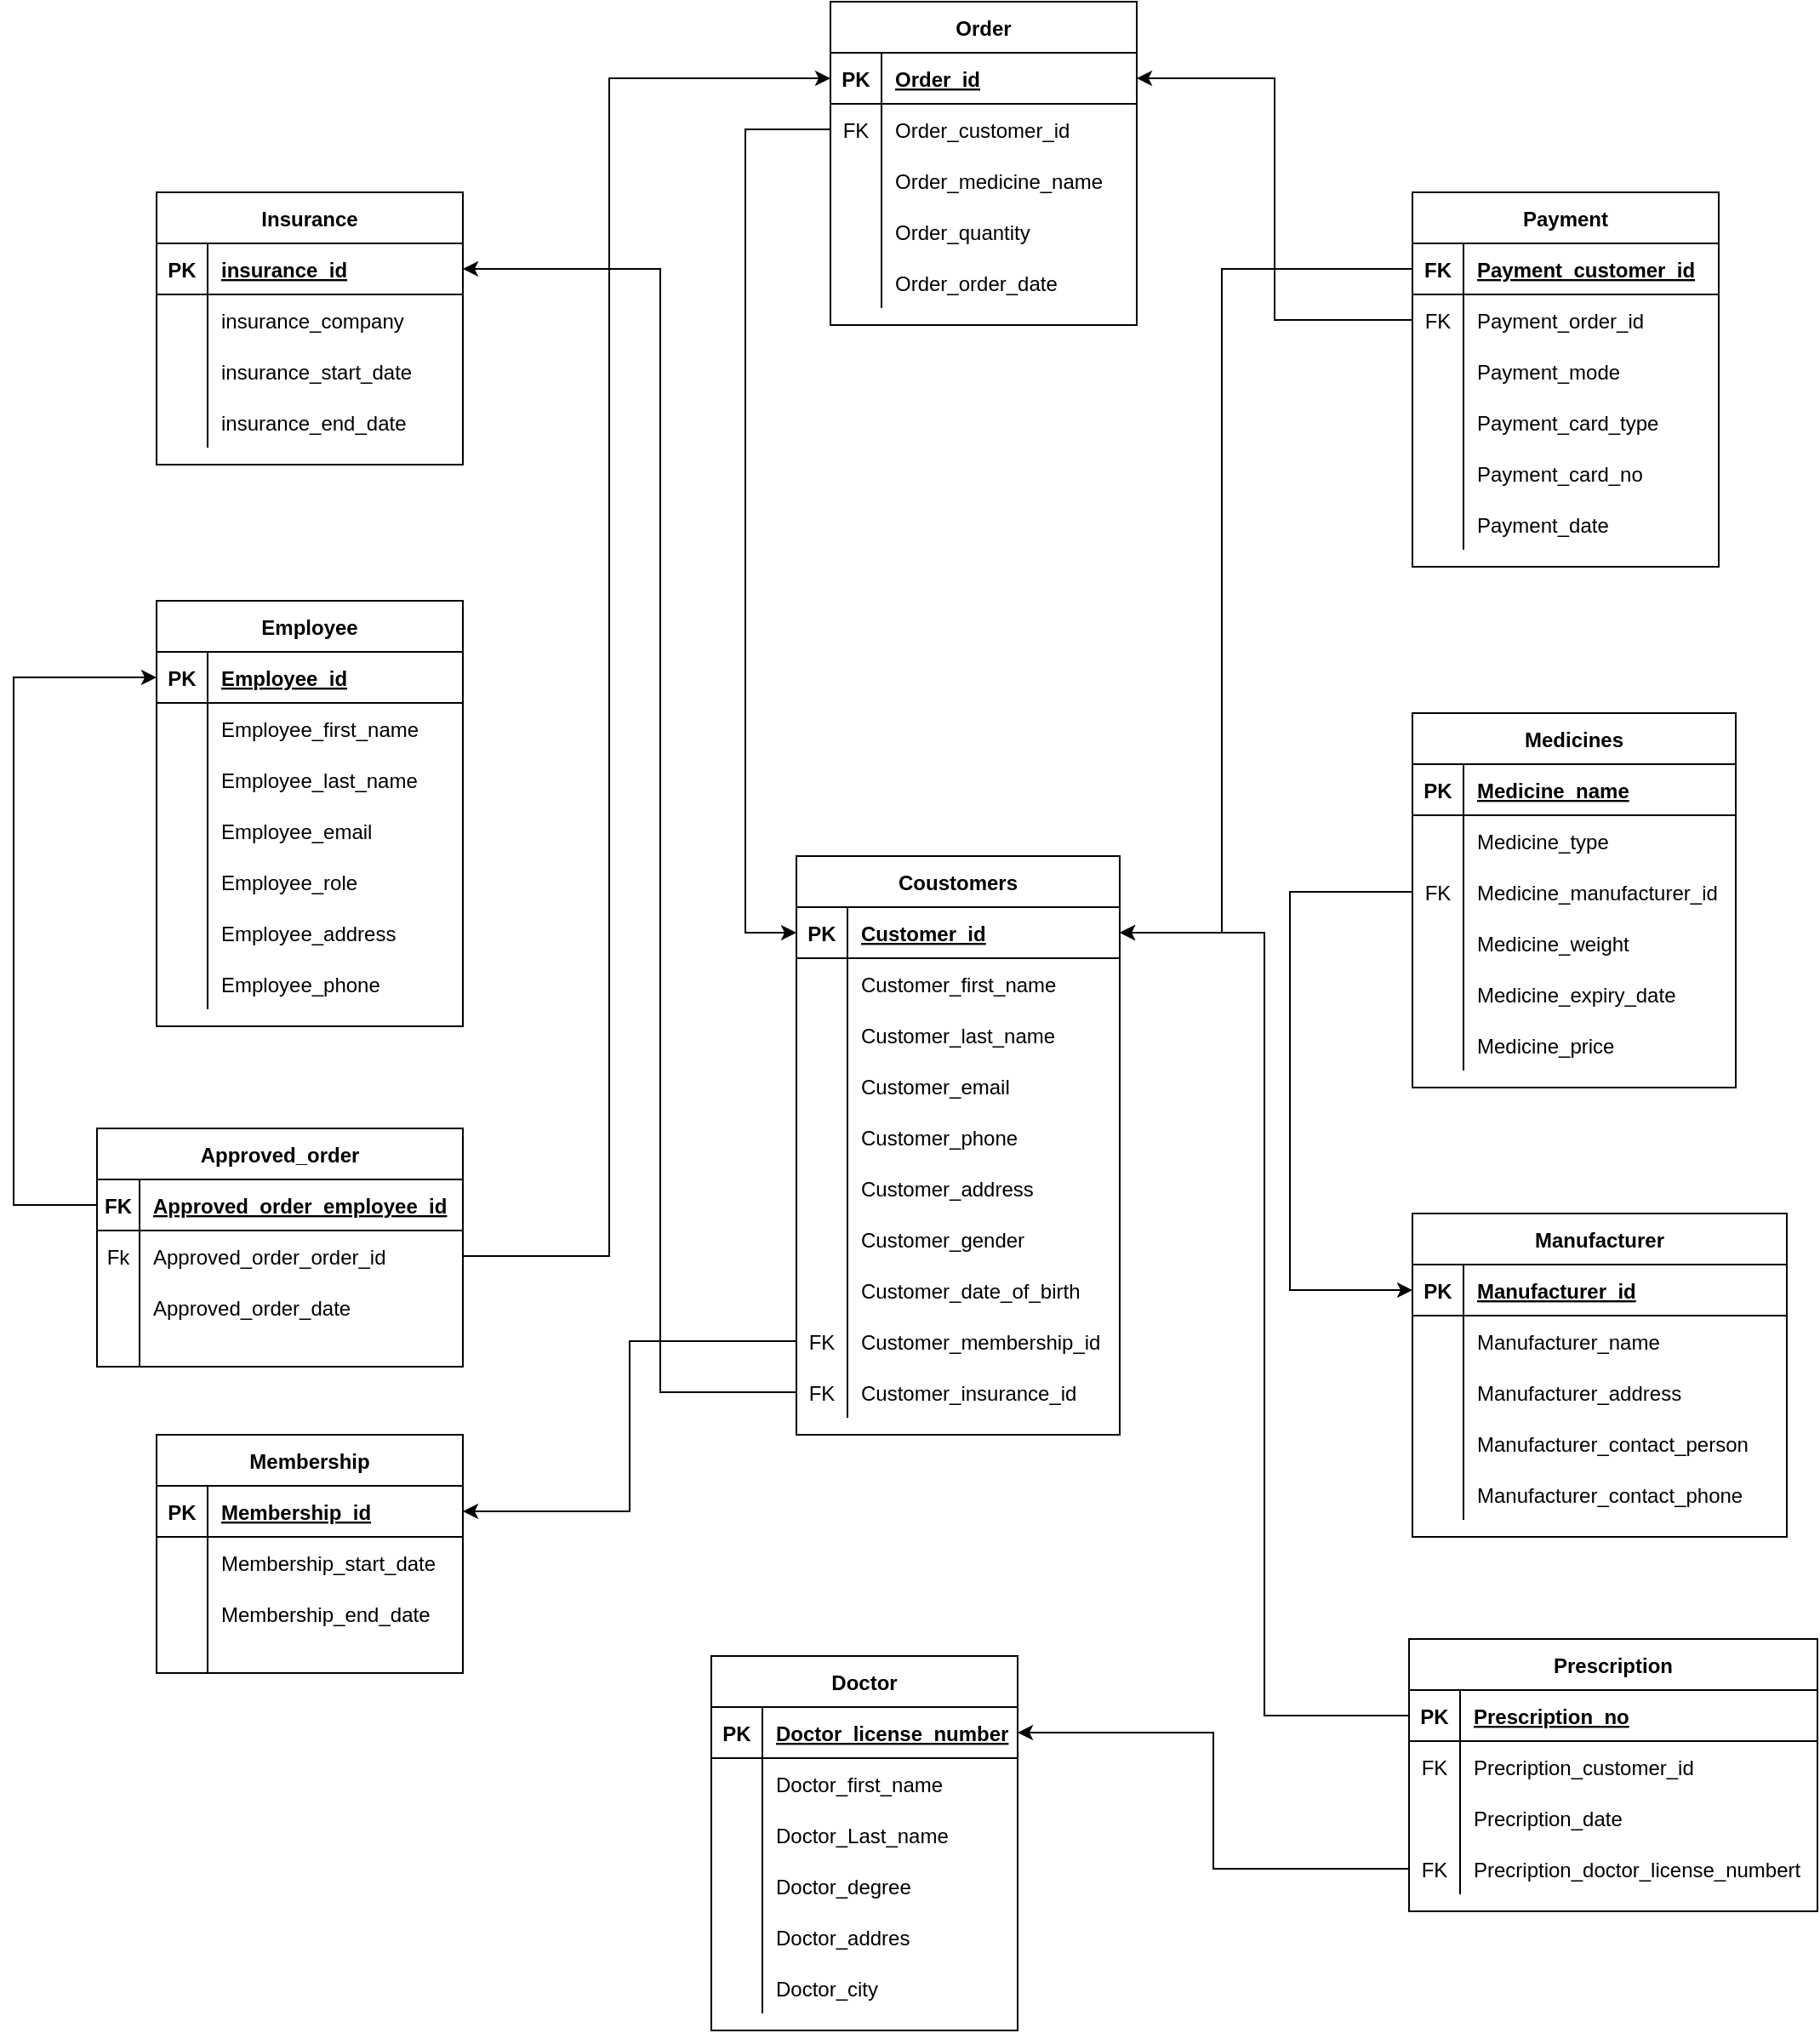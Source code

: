 <mxfile version="20.2.3" type="device"><diagram id="Xeoaaw6nrPDdFgMDXvwW" name="Page-1"><mxGraphModel dx="2355" dy="1728" grid="1" gridSize="10" guides="1" tooltips="1" connect="1" arrows="1" fold="1" page="0" pageScale="1" pageWidth="850" pageHeight="1100" background="#ffffff" math="0" shadow="0"><root><mxCell id="0"/><mxCell id="1" parent="0"/><mxCell id="JjfbsCIclB20rHyCjb5m-1" value="Insurance" style="shape=table;startSize=30;container=1;collapsible=1;childLayout=tableLayout;fixedRows=1;rowLines=0;fontStyle=1;align=center;resizeLast=1;" vertex="1" parent="1"><mxGeometry x="-66" y="-20" width="180" height="160" as="geometry"/></mxCell><mxCell id="JjfbsCIclB20rHyCjb5m-2" value="" style="shape=tableRow;horizontal=0;startSize=0;swimlaneHead=0;swimlaneBody=0;fillColor=none;collapsible=0;dropTarget=0;points=[[0,0.5],[1,0.5]];portConstraint=eastwest;top=0;left=0;right=0;bottom=1;" vertex="1" parent="JjfbsCIclB20rHyCjb5m-1"><mxGeometry y="30" width="180" height="30" as="geometry"/></mxCell><mxCell id="JjfbsCIclB20rHyCjb5m-3" value="PK" style="shape=partialRectangle;connectable=0;fillColor=none;top=0;left=0;bottom=0;right=0;fontStyle=1;overflow=hidden;" vertex="1" parent="JjfbsCIclB20rHyCjb5m-2"><mxGeometry width="30" height="30" as="geometry"><mxRectangle width="30" height="30" as="alternateBounds"/></mxGeometry></mxCell><mxCell id="JjfbsCIclB20rHyCjb5m-4" value="insurance_id" style="shape=partialRectangle;connectable=0;fillColor=none;top=0;left=0;bottom=0;right=0;align=left;spacingLeft=6;fontStyle=5;overflow=hidden;" vertex="1" parent="JjfbsCIclB20rHyCjb5m-2"><mxGeometry x="30" width="150" height="30" as="geometry"><mxRectangle width="150" height="30" as="alternateBounds"/></mxGeometry></mxCell><mxCell id="JjfbsCIclB20rHyCjb5m-5" value="" style="shape=tableRow;horizontal=0;startSize=0;swimlaneHead=0;swimlaneBody=0;fillColor=none;collapsible=0;dropTarget=0;points=[[0,0.5],[1,0.5]];portConstraint=eastwest;top=0;left=0;right=0;bottom=0;" vertex="1" parent="JjfbsCIclB20rHyCjb5m-1"><mxGeometry y="60" width="180" height="30" as="geometry"/></mxCell><mxCell id="JjfbsCIclB20rHyCjb5m-6" value="" style="shape=partialRectangle;connectable=0;fillColor=none;top=0;left=0;bottom=0;right=0;editable=1;overflow=hidden;" vertex="1" parent="JjfbsCIclB20rHyCjb5m-5"><mxGeometry width="30" height="30" as="geometry"><mxRectangle width="30" height="30" as="alternateBounds"/></mxGeometry></mxCell><mxCell id="JjfbsCIclB20rHyCjb5m-7" value="insurance_company" style="shape=partialRectangle;connectable=0;fillColor=none;top=0;left=0;bottom=0;right=0;align=left;spacingLeft=6;overflow=hidden;" vertex="1" parent="JjfbsCIclB20rHyCjb5m-5"><mxGeometry x="30" width="150" height="30" as="geometry"><mxRectangle width="150" height="30" as="alternateBounds"/></mxGeometry></mxCell><mxCell id="JjfbsCIclB20rHyCjb5m-8" value="" style="shape=tableRow;horizontal=0;startSize=0;swimlaneHead=0;swimlaneBody=0;fillColor=none;collapsible=0;dropTarget=0;points=[[0,0.5],[1,0.5]];portConstraint=eastwest;top=0;left=0;right=0;bottom=0;" vertex="1" parent="JjfbsCIclB20rHyCjb5m-1"><mxGeometry y="90" width="180" height="30" as="geometry"/></mxCell><mxCell id="JjfbsCIclB20rHyCjb5m-9" value="" style="shape=partialRectangle;connectable=0;fillColor=none;top=0;left=0;bottom=0;right=0;editable=1;overflow=hidden;" vertex="1" parent="JjfbsCIclB20rHyCjb5m-8"><mxGeometry width="30" height="30" as="geometry"><mxRectangle width="30" height="30" as="alternateBounds"/></mxGeometry></mxCell><mxCell id="JjfbsCIclB20rHyCjb5m-10" value="insurance_start_date" style="shape=partialRectangle;connectable=0;fillColor=none;top=0;left=0;bottom=0;right=0;align=left;spacingLeft=6;overflow=hidden;" vertex="1" parent="JjfbsCIclB20rHyCjb5m-8"><mxGeometry x="30" width="150" height="30" as="geometry"><mxRectangle width="150" height="30" as="alternateBounds"/></mxGeometry></mxCell><mxCell id="JjfbsCIclB20rHyCjb5m-11" value="" style="shape=tableRow;horizontal=0;startSize=0;swimlaneHead=0;swimlaneBody=0;fillColor=none;collapsible=0;dropTarget=0;points=[[0,0.5],[1,0.5]];portConstraint=eastwest;top=0;left=0;right=0;bottom=0;" vertex="1" parent="JjfbsCIclB20rHyCjb5m-1"><mxGeometry y="120" width="180" height="30" as="geometry"/></mxCell><mxCell id="JjfbsCIclB20rHyCjb5m-12" value="" style="shape=partialRectangle;connectable=0;fillColor=none;top=0;left=0;bottom=0;right=0;editable=1;overflow=hidden;" vertex="1" parent="JjfbsCIclB20rHyCjb5m-11"><mxGeometry width="30" height="30" as="geometry"><mxRectangle width="30" height="30" as="alternateBounds"/></mxGeometry></mxCell><mxCell id="JjfbsCIclB20rHyCjb5m-13" value="insurance_end_date" style="shape=partialRectangle;connectable=0;fillColor=none;top=0;left=0;bottom=0;right=0;align=left;spacingLeft=6;overflow=hidden;" vertex="1" parent="JjfbsCIclB20rHyCjb5m-11"><mxGeometry x="30" width="150" height="30" as="geometry"><mxRectangle width="150" height="30" as="alternateBounds"/></mxGeometry></mxCell><mxCell id="JjfbsCIclB20rHyCjb5m-27" value="Coustomers" style="shape=table;startSize=30;container=1;collapsible=1;childLayout=tableLayout;fixedRows=1;rowLines=0;fontStyle=1;align=center;resizeLast=1;" vertex="1" parent="1"><mxGeometry x="310" y="370" width="190" height="340" as="geometry"/></mxCell><mxCell id="JjfbsCIclB20rHyCjb5m-28" value="" style="shape=tableRow;horizontal=0;startSize=0;swimlaneHead=0;swimlaneBody=0;fillColor=none;collapsible=0;dropTarget=0;points=[[0,0.5],[1,0.5]];portConstraint=eastwest;top=0;left=0;right=0;bottom=1;" vertex="1" parent="JjfbsCIclB20rHyCjb5m-27"><mxGeometry y="30" width="190" height="30" as="geometry"/></mxCell><mxCell id="JjfbsCIclB20rHyCjb5m-29" value="PK" style="shape=partialRectangle;connectable=0;fillColor=none;top=0;left=0;bottom=0;right=0;fontStyle=1;overflow=hidden;" vertex="1" parent="JjfbsCIclB20rHyCjb5m-28"><mxGeometry width="30" height="30" as="geometry"><mxRectangle width="30" height="30" as="alternateBounds"/></mxGeometry></mxCell><mxCell id="JjfbsCIclB20rHyCjb5m-30" value="Customer_id" style="shape=partialRectangle;connectable=0;fillColor=none;top=0;left=0;bottom=0;right=0;align=left;spacingLeft=6;fontStyle=5;overflow=hidden;" vertex="1" parent="JjfbsCIclB20rHyCjb5m-28"><mxGeometry x="30" width="160" height="30" as="geometry"><mxRectangle width="160" height="30" as="alternateBounds"/></mxGeometry></mxCell><mxCell id="JjfbsCIclB20rHyCjb5m-31" value="" style="shape=tableRow;horizontal=0;startSize=0;swimlaneHead=0;swimlaneBody=0;fillColor=none;collapsible=0;dropTarget=0;points=[[0,0.5],[1,0.5]];portConstraint=eastwest;top=0;left=0;right=0;bottom=0;" vertex="1" parent="JjfbsCIclB20rHyCjb5m-27"><mxGeometry y="60" width="190" height="30" as="geometry"/></mxCell><mxCell id="JjfbsCIclB20rHyCjb5m-32" value="" style="shape=partialRectangle;connectable=0;fillColor=none;top=0;left=0;bottom=0;right=0;editable=1;overflow=hidden;" vertex="1" parent="JjfbsCIclB20rHyCjb5m-31"><mxGeometry width="30" height="30" as="geometry"><mxRectangle width="30" height="30" as="alternateBounds"/></mxGeometry></mxCell><mxCell id="JjfbsCIclB20rHyCjb5m-33" value="Customer_first_name" style="shape=partialRectangle;connectable=0;fillColor=none;top=0;left=0;bottom=0;right=0;align=left;spacingLeft=6;overflow=hidden;" vertex="1" parent="JjfbsCIclB20rHyCjb5m-31"><mxGeometry x="30" width="160" height="30" as="geometry"><mxRectangle width="160" height="30" as="alternateBounds"/></mxGeometry></mxCell><mxCell id="JjfbsCIclB20rHyCjb5m-74" style="shape=tableRow;horizontal=0;startSize=0;swimlaneHead=0;swimlaneBody=0;fillColor=none;collapsible=0;dropTarget=0;points=[[0,0.5],[1,0.5]];portConstraint=eastwest;top=0;left=0;right=0;bottom=0;" vertex="1" parent="JjfbsCIclB20rHyCjb5m-27"><mxGeometry y="90" width="190" height="30" as="geometry"/></mxCell><mxCell id="JjfbsCIclB20rHyCjb5m-75" style="shape=partialRectangle;connectable=0;fillColor=none;top=0;left=0;bottom=0;right=0;editable=1;overflow=hidden;" vertex="1" parent="JjfbsCIclB20rHyCjb5m-74"><mxGeometry width="30" height="30" as="geometry"><mxRectangle width="30" height="30" as="alternateBounds"/></mxGeometry></mxCell><mxCell id="JjfbsCIclB20rHyCjb5m-76" value="Customer_last_name" style="shape=partialRectangle;connectable=0;fillColor=none;top=0;left=0;bottom=0;right=0;align=left;spacingLeft=6;overflow=hidden;" vertex="1" parent="JjfbsCIclB20rHyCjb5m-74"><mxGeometry x="30" width="160" height="30" as="geometry"><mxRectangle width="160" height="30" as="alternateBounds"/></mxGeometry></mxCell><mxCell id="JjfbsCIclB20rHyCjb5m-34" value="" style="shape=tableRow;horizontal=0;startSize=0;swimlaneHead=0;swimlaneBody=0;fillColor=none;collapsible=0;dropTarget=0;points=[[0,0.5],[1,0.5]];portConstraint=eastwest;top=0;left=0;right=0;bottom=0;" vertex="1" parent="JjfbsCIclB20rHyCjb5m-27"><mxGeometry y="120" width="190" height="30" as="geometry"/></mxCell><mxCell id="JjfbsCIclB20rHyCjb5m-35" value="" style="shape=partialRectangle;connectable=0;fillColor=none;top=0;left=0;bottom=0;right=0;editable=1;overflow=hidden;" vertex="1" parent="JjfbsCIclB20rHyCjb5m-34"><mxGeometry width="30" height="30" as="geometry"><mxRectangle width="30" height="30" as="alternateBounds"/></mxGeometry></mxCell><mxCell id="JjfbsCIclB20rHyCjb5m-36" value="Customer_email" style="shape=partialRectangle;connectable=0;fillColor=none;top=0;left=0;bottom=0;right=0;align=left;spacingLeft=6;overflow=hidden;" vertex="1" parent="JjfbsCIclB20rHyCjb5m-34"><mxGeometry x="30" width="160" height="30" as="geometry"><mxRectangle width="160" height="30" as="alternateBounds"/></mxGeometry></mxCell><mxCell id="JjfbsCIclB20rHyCjb5m-37" value="" style="shape=tableRow;horizontal=0;startSize=0;swimlaneHead=0;swimlaneBody=0;fillColor=none;collapsible=0;dropTarget=0;points=[[0,0.5],[1,0.5]];portConstraint=eastwest;top=0;left=0;right=0;bottom=0;" vertex="1" parent="JjfbsCIclB20rHyCjb5m-27"><mxGeometry y="150" width="190" height="30" as="geometry"/></mxCell><mxCell id="JjfbsCIclB20rHyCjb5m-38" value="" style="shape=partialRectangle;connectable=0;fillColor=none;top=0;left=0;bottom=0;right=0;editable=1;overflow=hidden;" vertex="1" parent="JjfbsCIclB20rHyCjb5m-37"><mxGeometry width="30" height="30" as="geometry"><mxRectangle width="30" height="30" as="alternateBounds"/></mxGeometry></mxCell><mxCell id="JjfbsCIclB20rHyCjb5m-39" value="Customer_phone" style="shape=partialRectangle;connectable=0;fillColor=none;top=0;left=0;bottom=0;right=0;align=left;spacingLeft=6;overflow=hidden;" vertex="1" parent="JjfbsCIclB20rHyCjb5m-37"><mxGeometry x="30" width="160" height="30" as="geometry"><mxRectangle width="160" height="30" as="alternateBounds"/></mxGeometry></mxCell><mxCell id="JjfbsCIclB20rHyCjb5m-65" style="shape=tableRow;horizontal=0;startSize=0;swimlaneHead=0;swimlaneBody=0;fillColor=none;collapsible=0;dropTarget=0;points=[[0,0.5],[1,0.5]];portConstraint=eastwest;top=0;left=0;right=0;bottom=0;" vertex="1" parent="JjfbsCIclB20rHyCjb5m-27"><mxGeometry y="180" width="190" height="30" as="geometry"/></mxCell><mxCell id="JjfbsCIclB20rHyCjb5m-66" style="shape=partialRectangle;connectable=0;fillColor=none;top=0;left=0;bottom=0;right=0;editable=1;overflow=hidden;" vertex="1" parent="JjfbsCIclB20rHyCjb5m-65"><mxGeometry width="30" height="30" as="geometry"><mxRectangle width="30" height="30" as="alternateBounds"/></mxGeometry></mxCell><mxCell id="JjfbsCIclB20rHyCjb5m-67" value="Customer_address" style="shape=partialRectangle;connectable=0;fillColor=none;top=0;left=0;bottom=0;right=0;align=left;spacingLeft=6;overflow=hidden;" vertex="1" parent="JjfbsCIclB20rHyCjb5m-65"><mxGeometry x="30" width="160" height="30" as="geometry"><mxRectangle width="160" height="30" as="alternateBounds"/></mxGeometry></mxCell><mxCell id="JjfbsCIclB20rHyCjb5m-68" style="shape=tableRow;horizontal=0;startSize=0;swimlaneHead=0;swimlaneBody=0;fillColor=none;collapsible=0;dropTarget=0;points=[[0,0.5],[1,0.5]];portConstraint=eastwest;top=0;left=0;right=0;bottom=0;" vertex="1" parent="JjfbsCIclB20rHyCjb5m-27"><mxGeometry y="210" width="190" height="30" as="geometry"/></mxCell><mxCell id="JjfbsCIclB20rHyCjb5m-69" style="shape=partialRectangle;connectable=0;fillColor=none;top=0;left=0;bottom=0;right=0;editable=1;overflow=hidden;" vertex="1" parent="JjfbsCIclB20rHyCjb5m-68"><mxGeometry width="30" height="30" as="geometry"><mxRectangle width="30" height="30" as="alternateBounds"/></mxGeometry></mxCell><mxCell id="JjfbsCIclB20rHyCjb5m-70" value="Customer_gender" style="shape=partialRectangle;connectable=0;fillColor=none;top=0;left=0;bottom=0;right=0;align=left;spacingLeft=6;overflow=hidden;" vertex="1" parent="JjfbsCIclB20rHyCjb5m-68"><mxGeometry x="30" width="160" height="30" as="geometry"><mxRectangle width="160" height="30" as="alternateBounds"/></mxGeometry></mxCell><mxCell id="JjfbsCIclB20rHyCjb5m-71" style="shape=tableRow;horizontal=0;startSize=0;swimlaneHead=0;swimlaneBody=0;fillColor=none;collapsible=0;dropTarget=0;points=[[0,0.5],[1,0.5]];portConstraint=eastwest;top=0;left=0;right=0;bottom=0;" vertex="1" parent="JjfbsCIclB20rHyCjb5m-27"><mxGeometry y="240" width="190" height="30" as="geometry"/></mxCell><mxCell id="JjfbsCIclB20rHyCjb5m-72" style="shape=partialRectangle;connectable=0;fillColor=none;top=0;left=0;bottom=0;right=0;editable=1;overflow=hidden;" vertex="1" parent="JjfbsCIclB20rHyCjb5m-71"><mxGeometry width="30" height="30" as="geometry"><mxRectangle width="30" height="30" as="alternateBounds"/></mxGeometry></mxCell><mxCell id="JjfbsCIclB20rHyCjb5m-73" value="Customer_date_of_birth" style="shape=partialRectangle;connectable=0;fillColor=none;top=0;left=0;bottom=0;right=0;align=left;spacingLeft=6;overflow=hidden;" vertex="1" parent="JjfbsCIclB20rHyCjb5m-71"><mxGeometry x="30" width="160" height="30" as="geometry"><mxRectangle width="160" height="30" as="alternateBounds"/></mxGeometry></mxCell><mxCell id="JjfbsCIclB20rHyCjb5m-77" style="shape=tableRow;horizontal=0;startSize=0;swimlaneHead=0;swimlaneBody=0;fillColor=none;collapsible=0;dropTarget=0;points=[[0,0.5],[1,0.5]];portConstraint=eastwest;top=0;left=0;right=0;bottom=0;" vertex="1" parent="JjfbsCIclB20rHyCjb5m-27"><mxGeometry y="270" width="190" height="30" as="geometry"/></mxCell><mxCell id="JjfbsCIclB20rHyCjb5m-78" value="FK" style="shape=partialRectangle;connectable=0;fillColor=none;top=0;left=0;bottom=0;right=0;editable=1;overflow=hidden;" vertex="1" parent="JjfbsCIclB20rHyCjb5m-77"><mxGeometry width="30" height="30" as="geometry"><mxRectangle width="30" height="30" as="alternateBounds"/></mxGeometry></mxCell><mxCell id="JjfbsCIclB20rHyCjb5m-79" value="Customer_membership_id" style="shape=partialRectangle;connectable=0;fillColor=none;top=0;left=0;bottom=0;right=0;align=left;spacingLeft=6;overflow=hidden;" vertex="1" parent="JjfbsCIclB20rHyCjb5m-77"><mxGeometry x="30" width="160" height="30" as="geometry"><mxRectangle width="160" height="30" as="alternateBounds"/></mxGeometry></mxCell><mxCell id="JjfbsCIclB20rHyCjb5m-80" style="shape=tableRow;horizontal=0;startSize=0;swimlaneHead=0;swimlaneBody=0;fillColor=none;collapsible=0;dropTarget=0;points=[[0,0.5],[1,0.5]];portConstraint=eastwest;top=0;left=0;right=0;bottom=0;" vertex="1" parent="JjfbsCIclB20rHyCjb5m-27"><mxGeometry y="300" width="190" height="30" as="geometry"/></mxCell><mxCell id="JjfbsCIclB20rHyCjb5m-81" value="FK" style="shape=partialRectangle;connectable=0;fillColor=none;top=0;left=0;bottom=0;right=0;editable=1;overflow=hidden;" vertex="1" parent="JjfbsCIclB20rHyCjb5m-80"><mxGeometry width="30" height="30" as="geometry"><mxRectangle width="30" height="30" as="alternateBounds"/></mxGeometry></mxCell><mxCell id="JjfbsCIclB20rHyCjb5m-82" value="Customer_insurance_id" style="shape=partialRectangle;connectable=0;fillColor=none;top=0;left=0;bottom=0;right=0;align=left;spacingLeft=6;overflow=hidden;" vertex="1" parent="JjfbsCIclB20rHyCjb5m-80"><mxGeometry x="30" width="160" height="30" as="geometry"><mxRectangle width="160" height="30" as="alternateBounds"/></mxGeometry></mxCell><mxCell id="JjfbsCIclB20rHyCjb5m-83" value="Order" style="shape=table;startSize=30;container=1;collapsible=1;childLayout=tableLayout;fixedRows=1;rowLines=0;fontStyle=1;align=center;resizeLast=1;" vertex="1" parent="1"><mxGeometry x="330" y="-132" width="180" height="190" as="geometry"/></mxCell><mxCell id="JjfbsCIclB20rHyCjb5m-84" value="" style="shape=tableRow;horizontal=0;startSize=0;swimlaneHead=0;swimlaneBody=0;fillColor=none;collapsible=0;dropTarget=0;points=[[0,0.5],[1,0.5]];portConstraint=eastwest;top=0;left=0;right=0;bottom=1;" vertex="1" parent="JjfbsCIclB20rHyCjb5m-83"><mxGeometry y="30" width="180" height="30" as="geometry"/></mxCell><mxCell id="JjfbsCIclB20rHyCjb5m-85" value="PK" style="shape=partialRectangle;connectable=0;fillColor=none;top=0;left=0;bottom=0;right=0;fontStyle=1;overflow=hidden;" vertex="1" parent="JjfbsCIclB20rHyCjb5m-84"><mxGeometry width="30" height="30" as="geometry"><mxRectangle width="30" height="30" as="alternateBounds"/></mxGeometry></mxCell><mxCell id="JjfbsCIclB20rHyCjb5m-86" value="Order_id" style="shape=partialRectangle;connectable=0;fillColor=none;top=0;left=0;bottom=0;right=0;align=left;spacingLeft=6;fontStyle=5;overflow=hidden;" vertex="1" parent="JjfbsCIclB20rHyCjb5m-84"><mxGeometry x="30" width="150" height="30" as="geometry"><mxRectangle width="150" height="30" as="alternateBounds"/></mxGeometry></mxCell><mxCell id="JjfbsCIclB20rHyCjb5m-87" value="" style="shape=tableRow;horizontal=0;startSize=0;swimlaneHead=0;swimlaneBody=0;fillColor=none;collapsible=0;dropTarget=0;points=[[0,0.5],[1,0.5]];portConstraint=eastwest;top=0;left=0;right=0;bottom=0;" vertex="1" parent="JjfbsCIclB20rHyCjb5m-83"><mxGeometry y="60" width="180" height="30" as="geometry"/></mxCell><mxCell id="JjfbsCIclB20rHyCjb5m-88" value="FK" style="shape=partialRectangle;connectable=0;fillColor=none;top=0;left=0;bottom=0;right=0;editable=1;overflow=hidden;" vertex="1" parent="JjfbsCIclB20rHyCjb5m-87"><mxGeometry width="30" height="30" as="geometry"><mxRectangle width="30" height="30" as="alternateBounds"/></mxGeometry></mxCell><mxCell id="JjfbsCIclB20rHyCjb5m-89" value="Order_customer_id" style="shape=partialRectangle;connectable=0;fillColor=none;top=0;left=0;bottom=0;right=0;align=left;spacingLeft=6;overflow=hidden;" vertex="1" parent="JjfbsCIclB20rHyCjb5m-87"><mxGeometry x="30" width="150" height="30" as="geometry"><mxRectangle width="150" height="30" as="alternateBounds"/></mxGeometry></mxCell><mxCell id="JjfbsCIclB20rHyCjb5m-90" value="" style="shape=tableRow;horizontal=0;startSize=0;swimlaneHead=0;swimlaneBody=0;fillColor=none;collapsible=0;dropTarget=0;points=[[0,0.5],[1,0.5]];portConstraint=eastwest;top=0;left=0;right=0;bottom=0;" vertex="1" parent="JjfbsCIclB20rHyCjb5m-83"><mxGeometry y="90" width="180" height="30" as="geometry"/></mxCell><mxCell id="JjfbsCIclB20rHyCjb5m-91" value="" style="shape=partialRectangle;connectable=0;fillColor=none;top=0;left=0;bottom=0;right=0;editable=1;overflow=hidden;" vertex="1" parent="JjfbsCIclB20rHyCjb5m-90"><mxGeometry width="30" height="30" as="geometry"><mxRectangle width="30" height="30" as="alternateBounds"/></mxGeometry></mxCell><mxCell id="JjfbsCIclB20rHyCjb5m-92" value="Order_medicine_name" style="shape=partialRectangle;connectable=0;fillColor=none;top=0;left=0;bottom=0;right=0;align=left;spacingLeft=6;overflow=hidden;" vertex="1" parent="JjfbsCIclB20rHyCjb5m-90"><mxGeometry x="30" width="150" height="30" as="geometry"><mxRectangle width="150" height="30" as="alternateBounds"/></mxGeometry></mxCell><mxCell id="JjfbsCIclB20rHyCjb5m-93" value="" style="shape=tableRow;horizontal=0;startSize=0;swimlaneHead=0;swimlaneBody=0;fillColor=none;collapsible=0;dropTarget=0;points=[[0,0.5],[1,0.5]];portConstraint=eastwest;top=0;left=0;right=0;bottom=0;" vertex="1" parent="JjfbsCIclB20rHyCjb5m-83"><mxGeometry y="120" width="180" height="30" as="geometry"/></mxCell><mxCell id="JjfbsCIclB20rHyCjb5m-94" value="" style="shape=partialRectangle;connectable=0;fillColor=none;top=0;left=0;bottom=0;right=0;editable=1;overflow=hidden;" vertex="1" parent="JjfbsCIclB20rHyCjb5m-93"><mxGeometry width="30" height="30" as="geometry"><mxRectangle width="30" height="30" as="alternateBounds"/></mxGeometry></mxCell><mxCell id="JjfbsCIclB20rHyCjb5m-95" value="Order_quantity" style="shape=partialRectangle;connectable=0;fillColor=none;top=0;left=0;bottom=0;right=0;align=left;spacingLeft=6;overflow=hidden;" vertex="1" parent="JjfbsCIclB20rHyCjb5m-93"><mxGeometry x="30" width="150" height="30" as="geometry"><mxRectangle width="150" height="30" as="alternateBounds"/></mxGeometry></mxCell><mxCell id="JjfbsCIclB20rHyCjb5m-96" style="shape=tableRow;horizontal=0;startSize=0;swimlaneHead=0;swimlaneBody=0;fillColor=none;collapsible=0;dropTarget=0;points=[[0,0.5],[1,0.5]];portConstraint=eastwest;top=0;left=0;right=0;bottom=0;" vertex="1" parent="JjfbsCIclB20rHyCjb5m-83"><mxGeometry y="150" width="180" height="30" as="geometry"/></mxCell><mxCell id="JjfbsCIclB20rHyCjb5m-97" style="shape=partialRectangle;connectable=0;fillColor=none;top=0;left=0;bottom=0;right=0;editable=1;overflow=hidden;" vertex="1" parent="JjfbsCIclB20rHyCjb5m-96"><mxGeometry width="30" height="30" as="geometry"><mxRectangle width="30" height="30" as="alternateBounds"/></mxGeometry></mxCell><mxCell id="JjfbsCIclB20rHyCjb5m-98" value="Order_order_date" style="shape=partialRectangle;connectable=0;fillColor=none;top=0;left=0;bottom=0;right=0;align=left;spacingLeft=6;overflow=hidden;" vertex="1" parent="JjfbsCIclB20rHyCjb5m-96"><mxGeometry x="30" width="150" height="30" as="geometry"><mxRectangle width="150" height="30" as="alternateBounds"/></mxGeometry></mxCell><mxCell id="JjfbsCIclB20rHyCjb5m-99" value="Payment" style="shape=table;startSize=30;container=1;collapsible=1;childLayout=tableLayout;fixedRows=1;rowLines=0;fontStyle=1;align=center;resizeLast=1;" vertex="1" parent="1"><mxGeometry x="672" y="-20" width="180" height="220" as="geometry"/></mxCell><mxCell id="JjfbsCIclB20rHyCjb5m-100" value="" style="shape=tableRow;horizontal=0;startSize=0;swimlaneHead=0;swimlaneBody=0;fillColor=none;collapsible=0;dropTarget=0;points=[[0,0.5],[1,0.5]];portConstraint=eastwest;top=0;left=0;right=0;bottom=1;" vertex="1" parent="JjfbsCIclB20rHyCjb5m-99"><mxGeometry y="30" width="180" height="30" as="geometry"/></mxCell><mxCell id="JjfbsCIclB20rHyCjb5m-101" value="FK" style="shape=partialRectangle;connectable=0;fillColor=none;top=0;left=0;bottom=0;right=0;fontStyle=1;overflow=hidden;" vertex="1" parent="JjfbsCIclB20rHyCjb5m-100"><mxGeometry width="30" height="30" as="geometry"><mxRectangle width="30" height="30" as="alternateBounds"/></mxGeometry></mxCell><mxCell id="JjfbsCIclB20rHyCjb5m-102" value="Payment_customer_id" style="shape=partialRectangle;connectable=0;fillColor=none;top=0;left=0;bottom=0;right=0;align=left;spacingLeft=6;fontStyle=5;overflow=hidden;" vertex="1" parent="JjfbsCIclB20rHyCjb5m-100"><mxGeometry x="30" width="150" height="30" as="geometry"><mxRectangle width="150" height="30" as="alternateBounds"/></mxGeometry></mxCell><mxCell id="JjfbsCIclB20rHyCjb5m-103" value="" style="shape=tableRow;horizontal=0;startSize=0;swimlaneHead=0;swimlaneBody=0;fillColor=none;collapsible=0;dropTarget=0;points=[[0,0.5],[1,0.5]];portConstraint=eastwest;top=0;left=0;right=0;bottom=0;" vertex="1" parent="JjfbsCIclB20rHyCjb5m-99"><mxGeometry y="60" width="180" height="30" as="geometry"/></mxCell><mxCell id="JjfbsCIclB20rHyCjb5m-104" value="FK" style="shape=partialRectangle;connectable=0;fillColor=none;top=0;left=0;bottom=0;right=0;editable=1;overflow=hidden;" vertex="1" parent="JjfbsCIclB20rHyCjb5m-103"><mxGeometry width="30" height="30" as="geometry"><mxRectangle width="30" height="30" as="alternateBounds"/></mxGeometry></mxCell><mxCell id="JjfbsCIclB20rHyCjb5m-105" value="Payment_order_id" style="shape=partialRectangle;connectable=0;fillColor=none;top=0;left=0;bottom=0;right=0;align=left;spacingLeft=6;overflow=hidden;" vertex="1" parent="JjfbsCIclB20rHyCjb5m-103"><mxGeometry x="30" width="150" height="30" as="geometry"><mxRectangle width="150" height="30" as="alternateBounds"/></mxGeometry></mxCell><mxCell id="JjfbsCIclB20rHyCjb5m-106" value="" style="shape=tableRow;horizontal=0;startSize=0;swimlaneHead=0;swimlaneBody=0;fillColor=none;collapsible=0;dropTarget=0;points=[[0,0.5],[1,0.5]];portConstraint=eastwest;top=0;left=0;right=0;bottom=0;" vertex="1" parent="JjfbsCIclB20rHyCjb5m-99"><mxGeometry y="90" width="180" height="30" as="geometry"/></mxCell><mxCell id="JjfbsCIclB20rHyCjb5m-107" value="" style="shape=partialRectangle;connectable=0;fillColor=none;top=0;left=0;bottom=0;right=0;editable=1;overflow=hidden;" vertex="1" parent="JjfbsCIclB20rHyCjb5m-106"><mxGeometry width="30" height="30" as="geometry"><mxRectangle width="30" height="30" as="alternateBounds"/></mxGeometry></mxCell><mxCell id="JjfbsCIclB20rHyCjb5m-108" value="Payment_mode" style="shape=partialRectangle;connectable=0;fillColor=none;top=0;left=0;bottom=0;right=0;align=left;spacingLeft=6;overflow=hidden;" vertex="1" parent="JjfbsCIclB20rHyCjb5m-106"><mxGeometry x="30" width="150" height="30" as="geometry"><mxRectangle width="150" height="30" as="alternateBounds"/></mxGeometry></mxCell><mxCell id="JjfbsCIclB20rHyCjb5m-109" value="" style="shape=tableRow;horizontal=0;startSize=0;swimlaneHead=0;swimlaneBody=0;fillColor=none;collapsible=0;dropTarget=0;points=[[0,0.5],[1,0.5]];portConstraint=eastwest;top=0;left=0;right=0;bottom=0;" vertex="1" parent="JjfbsCIclB20rHyCjb5m-99"><mxGeometry y="120" width="180" height="30" as="geometry"/></mxCell><mxCell id="JjfbsCIclB20rHyCjb5m-110" value="" style="shape=partialRectangle;connectable=0;fillColor=none;top=0;left=0;bottom=0;right=0;editable=1;overflow=hidden;" vertex="1" parent="JjfbsCIclB20rHyCjb5m-109"><mxGeometry width="30" height="30" as="geometry"><mxRectangle width="30" height="30" as="alternateBounds"/></mxGeometry></mxCell><mxCell id="JjfbsCIclB20rHyCjb5m-111" value="Payment_card_type" style="shape=partialRectangle;connectable=0;fillColor=none;top=0;left=0;bottom=0;right=0;align=left;spacingLeft=6;overflow=hidden;" vertex="1" parent="JjfbsCIclB20rHyCjb5m-109"><mxGeometry x="30" width="150" height="30" as="geometry"><mxRectangle width="150" height="30" as="alternateBounds"/></mxGeometry></mxCell><mxCell id="JjfbsCIclB20rHyCjb5m-112" style="shape=tableRow;horizontal=0;startSize=0;swimlaneHead=0;swimlaneBody=0;fillColor=none;collapsible=0;dropTarget=0;points=[[0,0.5],[1,0.5]];portConstraint=eastwest;top=0;left=0;right=0;bottom=0;" vertex="1" parent="JjfbsCIclB20rHyCjb5m-99"><mxGeometry y="150" width="180" height="30" as="geometry"/></mxCell><mxCell id="JjfbsCIclB20rHyCjb5m-113" style="shape=partialRectangle;connectable=0;fillColor=none;top=0;left=0;bottom=0;right=0;editable=1;overflow=hidden;" vertex="1" parent="JjfbsCIclB20rHyCjb5m-112"><mxGeometry width="30" height="30" as="geometry"><mxRectangle width="30" height="30" as="alternateBounds"/></mxGeometry></mxCell><mxCell id="JjfbsCIclB20rHyCjb5m-114" value="Payment_card_no" style="shape=partialRectangle;connectable=0;fillColor=none;top=0;left=0;bottom=0;right=0;align=left;spacingLeft=6;overflow=hidden;" vertex="1" parent="JjfbsCIclB20rHyCjb5m-112"><mxGeometry x="30" width="150" height="30" as="geometry"><mxRectangle width="150" height="30" as="alternateBounds"/></mxGeometry></mxCell><mxCell id="JjfbsCIclB20rHyCjb5m-115" style="shape=tableRow;horizontal=0;startSize=0;swimlaneHead=0;swimlaneBody=0;fillColor=none;collapsible=0;dropTarget=0;points=[[0,0.5],[1,0.5]];portConstraint=eastwest;top=0;left=0;right=0;bottom=0;" vertex="1" parent="JjfbsCIclB20rHyCjb5m-99"><mxGeometry y="180" width="180" height="30" as="geometry"/></mxCell><mxCell id="JjfbsCIclB20rHyCjb5m-116" style="shape=partialRectangle;connectable=0;fillColor=none;top=0;left=0;bottom=0;right=0;editable=1;overflow=hidden;" vertex="1" parent="JjfbsCIclB20rHyCjb5m-115"><mxGeometry width="30" height="30" as="geometry"><mxRectangle width="30" height="30" as="alternateBounds"/></mxGeometry></mxCell><mxCell id="JjfbsCIclB20rHyCjb5m-117" value="Payment_date" style="shape=partialRectangle;connectable=0;fillColor=none;top=0;left=0;bottom=0;right=0;align=left;spacingLeft=6;overflow=hidden;" vertex="1" parent="JjfbsCIclB20rHyCjb5m-115"><mxGeometry x="30" width="150" height="30" as="geometry"><mxRectangle width="150" height="30" as="alternateBounds"/></mxGeometry></mxCell><mxCell id="JjfbsCIclB20rHyCjb5m-118" value="Employee" style="shape=table;startSize=30;container=1;collapsible=1;childLayout=tableLayout;fixedRows=1;rowLines=0;fontStyle=1;align=center;resizeLast=1;" vertex="1" parent="1"><mxGeometry x="-66" y="220" width="180" height="250" as="geometry"/></mxCell><mxCell id="JjfbsCIclB20rHyCjb5m-119" value="" style="shape=tableRow;horizontal=0;startSize=0;swimlaneHead=0;swimlaneBody=0;fillColor=none;collapsible=0;dropTarget=0;points=[[0,0.5],[1,0.5]];portConstraint=eastwest;top=0;left=0;right=0;bottom=1;" vertex="1" parent="JjfbsCIclB20rHyCjb5m-118"><mxGeometry y="30" width="180" height="30" as="geometry"/></mxCell><mxCell id="JjfbsCIclB20rHyCjb5m-120" value="PK" style="shape=partialRectangle;connectable=0;fillColor=none;top=0;left=0;bottom=0;right=0;fontStyle=1;overflow=hidden;" vertex="1" parent="JjfbsCIclB20rHyCjb5m-119"><mxGeometry width="30" height="30" as="geometry"><mxRectangle width="30" height="30" as="alternateBounds"/></mxGeometry></mxCell><mxCell id="JjfbsCIclB20rHyCjb5m-121" value="Employee_id" style="shape=partialRectangle;connectable=0;fillColor=none;top=0;left=0;bottom=0;right=0;align=left;spacingLeft=6;fontStyle=5;overflow=hidden;" vertex="1" parent="JjfbsCIclB20rHyCjb5m-119"><mxGeometry x="30" width="150" height="30" as="geometry"><mxRectangle width="150" height="30" as="alternateBounds"/></mxGeometry></mxCell><mxCell id="JjfbsCIclB20rHyCjb5m-122" value="" style="shape=tableRow;horizontal=0;startSize=0;swimlaneHead=0;swimlaneBody=0;fillColor=none;collapsible=0;dropTarget=0;points=[[0,0.5],[1,0.5]];portConstraint=eastwest;top=0;left=0;right=0;bottom=0;" vertex="1" parent="JjfbsCIclB20rHyCjb5m-118"><mxGeometry y="60" width="180" height="30" as="geometry"/></mxCell><mxCell id="JjfbsCIclB20rHyCjb5m-123" value="" style="shape=partialRectangle;connectable=0;fillColor=none;top=0;left=0;bottom=0;right=0;editable=1;overflow=hidden;" vertex="1" parent="JjfbsCIclB20rHyCjb5m-122"><mxGeometry width="30" height="30" as="geometry"><mxRectangle width="30" height="30" as="alternateBounds"/></mxGeometry></mxCell><mxCell id="JjfbsCIclB20rHyCjb5m-124" value="Employee_first_name" style="shape=partialRectangle;connectable=0;fillColor=none;top=0;left=0;bottom=0;right=0;align=left;spacingLeft=6;overflow=hidden;" vertex="1" parent="JjfbsCIclB20rHyCjb5m-122"><mxGeometry x="30" width="150" height="30" as="geometry"><mxRectangle width="150" height="30" as="alternateBounds"/></mxGeometry></mxCell><mxCell id="JjfbsCIclB20rHyCjb5m-125" value="" style="shape=tableRow;horizontal=0;startSize=0;swimlaneHead=0;swimlaneBody=0;fillColor=none;collapsible=0;dropTarget=0;points=[[0,0.5],[1,0.5]];portConstraint=eastwest;top=0;left=0;right=0;bottom=0;" vertex="1" parent="JjfbsCIclB20rHyCjb5m-118"><mxGeometry y="90" width="180" height="30" as="geometry"/></mxCell><mxCell id="JjfbsCIclB20rHyCjb5m-126" value="" style="shape=partialRectangle;connectable=0;fillColor=none;top=0;left=0;bottom=0;right=0;editable=1;overflow=hidden;" vertex="1" parent="JjfbsCIclB20rHyCjb5m-125"><mxGeometry width="30" height="30" as="geometry"><mxRectangle width="30" height="30" as="alternateBounds"/></mxGeometry></mxCell><mxCell id="JjfbsCIclB20rHyCjb5m-127" value="Employee_last_name" style="shape=partialRectangle;connectable=0;fillColor=none;top=0;left=0;bottom=0;right=0;align=left;spacingLeft=6;overflow=hidden;" vertex="1" parent="JjfbsCIclB20rHyCjb5m-125"><mxGeometry x="30" width="150" height="30" as="geometry"><mxRectangle width="150" height="30" as="alternateBounds"/></mxGeometry></mxCell><mxCell id="JjfbsCIclB20rHyCjb5m-128" value="" style="shape=tableRow;horizontal=0;startSize=0;swimlaneHead=0;swimlaneBody=0;fillColor=none;collapsible=0;dropTarget=0;points=[[0,0.5],[1,0.5]];portConstraint=eastwest;top=0;left=0;right=0;bottom=0;" vertex="1" parent="JjfbsCIclB20rHyCjb5m-118"><mxGeometry y="120" width="180" height="30" as="geometry"/></mxCell><mxCell id="JjfbsCIclB20rHyCjb5m-129" value="" style="shape=partialRectangle;connectable=0;fillColor=none;top=0;left=0;bottom=0;right=0;editable=1;overflow=hidden;" vertex="1" parent="JjfbsCIclB20rHyCjb5m-128"><mxGeometry width="30" height="30" as="geometry"><mxRectangle width="30" height="30" as="alternateBounds"/></mxGeometry></mxCell><mxCell id="JjfbsCIclB20rHyCjb5m-130" value="Employee_email" style="shape=partialRectangle;connectable=0;fillColor=none;top=0;left=0;bottom=0;right=0;align=left;spacingLeft=6;overflow=hidden;" vertex="1" parent="JjfbsCIclB20rHyCjb5m-128"><mxGeometry x="30" width="150" height="30" as="geometry"><mxRectangle width="150" height="30" as="alternateBounds"/></mxGeometry></mxCell><mxCell id="JjfbsCIclB20rHyCjb5m-131" style="shape=tableRow;horizontal=0;startSize=0;swimlaneHead=0;swimlaneBody=0;fillColor=none;collapsible=0;dropTarget=0;points=[[0,0.5],[1,0.5]];portConstraint=eastwest;top=0;left=0;right=0;bottom=0;" vertex="1" parent="JjfbsCIclB20rHyCjb5m-118"><mxGeometry y="150" width="180" height="30" as="geometry"/></mxCell><mxCell id="JjfbsCIclB20rHyCjb5m-132" style="shape=partialRectangle;connectable=0;fillColor=none;top=0;left=0;bottom=0;right=0;editable=1;overflow=hidden;" vertex="1" parent="JjfbsCIclB20rHyCjb5m-131"><mxGeometry width="30" height="30" as="geometry"><mxRectangle width="30" height="30" as="alternateBounds"/></mxGeometry></mxCell><mxCell id="JjfbsCIclB20rHyCjb5m-133" value="Employee_role" style="shape=partialRectangle;connectable=0;fillColor=none;top=0;left=0;bottom=0;right=0;align=left;spacingLeft=6;overflow=hidden;" vertex="1" parent="JjfbsCIclB20rHyCjb5m-131"><mxGeometry x="30" width="150" height="30" as="geometry"><mxRectangle width="150" height="30" as="alternateBounds"/></mxGeometry></mxCell><mxCell id="JjfbsCIclB20rHyCjb5m-134" style="shape=tableRow;horizontal=0;startSize=0;swimlaneHead=0;swimlaneBody=0;fillColor=none;collapsible=0;dropTarget=0;points=[[0,0.5],[1,0.5]];portConstraint=eastwest;top=0;left=0;right=0;bottom=0;" vertex="1" parent="JjfbsCIclB20rHyCjb5m-118"><mxGeometry y="180" width="180" height="30" as="geometry"/></mxCell><mxCell id="JjfbsCIclB20rHyCjb5m-135" style="shape=partialRectangle;connectable=0;fillColor=none;top=0;left=0;bottom=0;right=0;editable=1;overflow=hidden;" vertex="1" parent="JjfbsCIclB20rHyCjb5m-134"><mxGeometry width="30" height="30" as="geometry"><mxRectangle width="30" height="30" as="alternateBounds"/></mxGeometry></mxCell><mxCell id="JjfbsCIclB20rHyCjb5m-136" value="Employee_address" style="shape=partialRectangle;connectable=0;fillColor=none;top=0;left=0;bottom=0;right=0;align=left;spacingLeft=6;overflow=hidden;" vertex="1" parent="JjfbsCIclB20rHyCjb5m-134"><mxGeometry x="30" width="150" height="30" as="geometry"><mxRectangle width="150" height="30" as="alternateBounds"/></mxGeometry></mxCell><mxCell id="JjfbsCIclB20rHyCjb5m-137" style="shape=tableRow;horizontal=0;startSize=0;swimlaneHead=0;swimlaneBody=0;fillColor=none;collapsible=0;dropTarget=0;points=[[0,0.5],[1,0.5]];portConstraint=eastwest;top=0;left=0;right=0;bottom=0;" vertex="1" parent="JjfbsCIclB20rHyCjb5m-118"><mxGeometry y="210" width="180" height="30" as="geometry"/></mxCell><mxCell id="JjfbsCIclB20rHyCjb5m-138" style="shape=partialRectangle;connectable=0;fillColor=none;top=0;left=0;bottom=0;right=0;editable=1;overflow=hidden;" vertex="1" parent="JjfbsCIclB20rHyCjb5m-137"><mxGeometry width="30" height="30" as="geometry"><mxRectangle width="30" height="30" as="alternateBounds"/></mxGeometry></mxCell><mxCell id="JjfbsCIclB20rHyCjb5m-139" value="Employee_phone" style="shape=partialRectangle;connectable=0;fillColor=none;top=0;left=0;bottom=0;right=0;align=left;spacingLeft=6;overflow=hidden;" vertex="1" parent="JjfbsCIclB20rHyCjb5m-137"><mxGeometry x="30" width="150" height="30" as="geometry"><mxRectangle width="150" height="30" as="alternateBounds"/></mxGeometry></mxCell><mxCell id="JjfbsCIclB20rHyCjb5m-140" value="Approved_order" style="shape=table;startSize=30;container=1;collapsible=1;childLayout=tableLayout;fixedRows=1;rowLines=0;fontStyle=1;align=center;resizeLast=1;" vertex="1" parent="1"><mxGeometry x="-101" y="530" width="215" height="140" as="geometry"/></mxCell><mxCell id="JjfbsCIclB20rHyCjb5m-141" value="" style="shape=tableRow;horizontal=0;startSize=0;swimlaneHead=0;swimlaneBody=0;fillColor=none;collapsible=0;dropTarget=0;points=[[0,0.5],[1,0.5]];portConstraint=eastwest;top=0;left=0;right=0;bottom=1;" vertex="1" parent="JjfbsCIclB20rHyCjb5m-140"><mxGeometry y="30" width="215" height="30" as="geometry"/></mxCell><mxCell id="JjfbsCIclB20rHyCjb5m-142" value="FK" style="shape=partialRectangle;connectable=0;fillColor=none;top=0;left=0;bottom=0;right=0;fontStyle=1;overflow=hidden;" vertex="1" parent="JjfbsCIclB20rHyCjb5m-141"><mxGeometry width="25" height="30" as="geometry"><mxRectangle width="25" height="30" as="alternateBounds"/></mxGeometry></mxCell><mxCell id="JjfbsCIclB20rHyCjb5m-143" value="Approved_order_employee_id" style="shape=partialRectangle;connectable=0;fillColor=none;top=0;left=0;bottom=0;right=0;align=left;spacingLeft=6;fontStyle=5;overflow=hidden;" vertex="1" parent="JjfbsCIclB20rHyCjb5m-141"><mxGeometry x="25" width="190" height="30" as="geometry"><mxRectangle width="190" height="30" as="alternateBounds"/></mxGeometry></mxCell><mxCell id="JjfbsCIclB20rHyCjb5m-144" value="" style="shape=tableRow;horizontal=0;startSize=0;swimlaneHead=0;swimlaneBody=0;fillColor=none;collapsible=0;dropTarget=0;points=[[0,0.5],[1,0.5]];portConstraint=eastwest;top=0;left=0;right=0;bottom=0;" vertex="1" parent="JjfbsCIclB20rHyCjb5m-140"><mxGeometry y="60" width="215" height="30" as="geometry"/></mxCell><mxCell id="JjfbsCIclB20rHyCjb5m-145" value="Fk" style="shape=partialRectangle;connectable=0;fillColor=none;top=0;left=0;bottom=0;right=0;editable=1;overflow=hidden;" vertex="1" parent="JjfbsCIclB20rHyCjb5m-144"><mxGeometry width="25" height="30" as="geometry"><mxRectangle width="25" height="30" as="alternateBounds"/></mxGeometry></mxCell><mxCell id="JjfbsCIclB20rHyCjb5m-146" value="Approved_order_order_id" style="shape=partialRectangle;connectable=0;fillColor=none;top=0;left=0;bottom=0;right=0;align=left;spacingLeft=6;overflow=hidden;" vertex="1" parent="JjfbsCIclB20rHyCjb5m-144"><mxGeometry x="25" width="190" height="30" as="geometry"><mxRectangle width="190" height="30" as="alternateBounds"/></mxGeometry></mxCell><mxCell id="JjfbsCIclB20rHyCjb5m-147" value="" style="shape=tableRow;horizontal=0;startSize=0;swimlaneHead=0;swimlaneBody=0;fillColor=none;collapsible=0;dropTarget=0;points=[[0,0.5],[1,0.5]];portConstraint=eastwest;top=0;left=0;right=0;bottom=0;" vertex="1" parent="JjfbsCIclB20rHyCjb5m-140"><mxGeometry y="90" width="215" height="30" as="geometry"/></mxCell><mxCell id="JjfbsCIclB20rHyCjb5m-148" value="" style="shape=partialRectangle;connectable=0;fillColor=none;top=0;left=0;bottom=0;right=0;editable=1;overflow=hidden;" vertex="1" parent="JjfbsCIclB20rHyCjb5m-147"><mxGeometry width="25" height="30" as="geometry"><mxRectangle width="25" height="30" as="alternateBounds"/></mxGeometry></mxCell><mxCell id="JjfbsCIclB20rHyCjb5m-149" value="Approved_order_date" style="shape=partialRectangle;connectable=0;fillColor=none;top=0;left=0;bottom=0;right=0;align=left;spacingLeft=6;overflow=hidden;" vertex="1" parent="JjfbsCIclB20rHyCjb5m-147"><mxGeometry x="25" width="190" height="30" as="geometry"><mxRectangle width="190" height="30" as="alternateBounds"/></mxGeometry></mxCell><mxCell id="JjfbsCIclB20rHyCjb5m-150" value="" style="shape=tableRow;horizontal=0;startSize=0;swimlaneHead=0;swimlaneBody=0;fillColor=none;collapsible=0;dropTarget=0;points=[[0,0.5],[1,0.5]];portConstraint=eastwest;top=0;left=0;right=0;bottom=0;" vertex="1" parent="JjfbsCIclB20rHyCjb5m-140"><mxGeometry y="120" width="215" height="20" as="geometry"/></mxCell><mxCell id="JjfbsCIclB20rHyCjb5m-151" value="" style="shape=partialRectangle;connectable=0;fillColor=none;top=0;left=0;bottom=0;right=0;editable=1;overflow=hidden;" vertex="1" parent="JjfbsCIclB20rHyCjb5m-150"><mxGeometry width="25" height="20" as="geometry"><mxRectangle width="25" height="20" as="alternateBounds"/></mxGeometry></mxCell><mxCell id="JjfbsCIclB20rHyCjb5m-152" value="" style="shape=partialRectangle;connectable=0;fillColor=none;top=0;left=0;bottom=0;right=0;align=left;spacingLeft=6;overflow=hidden;" vertex="1" parent="JjfbsCIclB20rHyCjb5m-150"><mxGeometry x="25" width="190" height="20" as="geometry"><mxRectangle width="190" height="20" as="alternateBounds"/></mxGeometry></mxCell><mxCell id="JjfbsCIclB20rHyCjb5m-153" value="Membership" style="shape=table;startSize=30;container=1;collapsible=1;childLayout=tableLayout;fixedRows=1;rowLines=0;fontStyle=1;align=center;resizeLast=1;" vertex="1" parent="1"><mxGeometry x="-66" y="710" width="180" height="140" as="geometry"/></mxCell><mxCell id="JjfbsCIclB20rHyCjb5m-154" value="" style="shape=tableRow;horizontal=0;startSize=0;swimlaneHead=0;swimlaneBody=0;fillColor=none;collapsible=0;dropTarget=0;points=[[0,0.5],[1,0.5]];portConstraint=eastwest;top=0;left=0;right=0;bottom=1;" vertex="1" parent="JjfbsCIclB20rHyCjb5m-153"><mxGeometry y="30" width="180" height="30" as="geometry"/></mxCell><mxCell id="JjfbsCIclB20rHyCjb5m-155" value="PK" style="shape=partialRectangle;connectable=0;fillColor=none;top=0;left=0;bottom=0;right=0;fontStyle=1;overflow=hidden;" vertex="1" parent="JjfbsCIclB20rHyCjb5m-154"><mxGeometry width="30" height="30" as="geometry"><mxRectangle width="30" height="30" as="alternateBounds"/></mxGeometry></mxCell><mxCell id="JjfbsCIclB20rHyCjb5m-156" value="Membership_id" style="shape=partialRectangle;connectable=0;fillColor=none;top=0;left=0;bottom=0;right=0;align=left;spacingLeft=6;fontStyle=5;overflow=hidden;" vertex="1" parent="JjfbsCIclB20rHyCjb5m-154"><mxGeometry x="30" width="150" height="30" as="geometry"><mxRectangle width="150" height="30" as="alternateBounds"/></mxGeometry></mxCell><mxCell id="JjfbsCIclB20rHyCjb5m-157" value="" style="shape=tableRow;horizontal=0;startSize=0;swimlaneHead=0;swimlaneBody=0;fillColor=none;collapsible=0;dropTarget=0;points=[[0,0.5],[1,0.5]];portConstraint=eastwest;top=0;left=0;right=0;bottom=0;" vertex="1" parent="JjfbsCIclB20rHyCjb5m-153"><mxGeometry y="60" width="180" height="30" as="geometry"/></mxCell><mxCell id="JjfbsCIclB20rHyCjb5m-158" value="" style="shape=partialRectangle;connectable=0;fillColor=none;top=0;left=0;bottom=0;right=0;editable=1;overflow=hidden;" vertex="1" parent="JjfbsCIclB20rHyCjb5m-157"><mxGeometry width="30" height="30" as="geometry"><mxRectangle width="30" height="30" as="alternateBounds"/></mxGeometry></mxCell><mxCell id="JjfbsCIclB20rHyCjb5m-159" value="Membership_start_date" style="shape=partialRectangle;connectable=0;fillColor=none;top=0;left=0;bottom=0;right=0;align=left;spacingLeft=6;overflow=hidden;" vertex="1" parent="JjfbsCIclB20rHyCjb5m-157"><mxGeometry x="30" width="150" height="30" as="geometry"><mxRectangle width="150" height="30" as="alternateBounds"/></mxGeometry></mxCell><mxCell id="JjfbsCIclB20rHyCjb5m-160" value="" style="shape=tableRow;horizontal=0;startSize=0;swimlaneHead=0;swimlaneBody=0;fillColor=none;collapsible=0;dropTarget=0;points=[[0,0.5],[1,0.5]];portConstraint=eastwest;top=0;left=0;right=0;bottom=0;" vertex="1" parent="JjfbsCIclB20rHyCjb5m-153"><mxGeometry y="90" width="180" height="30" as="geometry"/></mxCell><mxCell id="JjfbsCIclB20rHyCjb5m-161" value="" style="shape=partialRectangle;connectable=0;fillColor=none;top=0;left=0;bottom=0;right=0;editable=1;overflow=hidden;" vertex="1" parent="JjfbsCIclB20rHyCjb5m-160"><mxGeometry width="30" height="30" as="geometry"><mxRectangle width="30" height="30" as="alternateBounds"/></mxGeometry></mxCell><mxCell id="JjfbsCIclB20rHyCjb5m-162" value="Membership_end_date" style="shape=partialRectangle;connectable=0;fillColor=none;top=0;left=0;bottom=0;right=0;align=left;spacingLeft=6;overflow=hidden;" vertex="1" parent="JjfbsCIclB20rHyCjb5m-160"><mxGeometry x="30" width="150" height="30" as="geometry"><mxRectangle width="150" height="30" as="alternateBounds"/></mxGeometry></mxCell><mxCell id="JjfbsCIclB20rHyCjb5m-163" value="" style="shape=tableRow;horizontal=0;startSize=0;swimlaneHead=0;swimlaneBody=0;fillColor=none;collapsible=0;dropTarget=0;points=[[0,0.5],[1,0.5]];portConstraint=eastwest;top=0;left=0;right=0;bottom=0;" vertex="1" parent="JjfbsCIclB20rHyCjb5m-153"><mxGeometry y="120" width="180" height="20" as="geometry"/></mxCell><mxCell id="JjfbsCIclB20rHyCjb5m-164" value="" style="shape=partialRectangle;connectable=0;fillColor=none;top=0;left=0;bottom=0;right=0;editable=1;overflow=hidden;" vertex="1" parent="JjfbsCIclB20rHyCjb5m-163"><mxGeometry width="30" height="20" as="geometry"><mxRectangle width="30" height="20" as="alternateBounds"/></mxGeometry></mxCell><mxCell id="JjfbsCIclB20rHyCjb5m-165" value="" style="shape=partialRectangle;connectable=0;fillColor=none;top=0;left=0;bottom=0;right=0;align=left;spacingLeft=6;overflow=hidden;" vertex="1" parent="JjfbsCIclB20rHyCjb5m-163"><mxGeometry x="30" width="150" height="20" as="geometry"><mxRectangle width="150" height="20" as="alternateBounds"/></mxGeometry></mxCell><mxCell id="JjfbsCIclB20rHyCjb5m-166" value="Medicines" style="shape=table;startSize=30;container=1;collapsible=1;childLayout=tableLayout;fixedRows=1;rowLines=0;fontStyle=1;align=center;resizeLast=1;" vertex="1" parent="1"><mxGeometry x="672" y="286" width="190" height="220" as="geometry"/></mxCell><mxCell id="JjfbsCIclB20rHyCjb5m-167" value="" style="shape=tableRow;horizontal=0;startSize=0;swimlaneHead=0;swimlaneBody=0;fillColor=none;collapsible=0;dropTarget=0;points=[[0,0.5],[1,0.5]];portConstraint=eastwest;top=0;left=0;right=0;bottom=1;" vertex="1" parent="JjfbsCIclB20rHyCjb5m-166"><mxGeometry y="30" width="190" height="30" as="geometry"/></mxCell><mxCell id="JjfbsCIclB20rHyCjb5m-168" value="PK" style="shape=partialRectangle;connectable=0;fillColor=none;top=0;left=0;bottom=0;right=0;fontStyle=1;overflow=hidden;" vertex="1" parent="JjfbsCIclB20rHyCjb5m-167"><mxGeometry width="30" height="30" as="geometry"><mxRectangle width="30" height="30" as="alternateBounds"/></mxGeometry></mxCell><mxCell id="JjfbsCIclB20rHyCjb5m-169" value="Medicine_name" style="shape=partialRectangle;connectable=0;fillColor=none;top=0;left=0;bottom=0;right=0;align=left;spacingLeft=6;fontStyle=5;overflow=hidden;" vertex="1" parent="JjfbsCIclB20rHyCjb5m-167"><mxGeometry x="30" width="160" height="30" as="geometry"><mxRectangle width="160" height="30" as="alternateBounds"/></mxGeometry></mxCell><mxCell id="JjfbsCIclB20rHyCjb5m-170" value="" style="shape=tableRow;horizontal=0;startSize=0;swimlaneHead=0;swimlaneBody=0;fillColor=none;collapsible=0;dropTarget=0;points=[[0,0.5],[1,0.5]];portConstraint=eastwest;top=0;left=0;right=0;bottom=0;" vertex="1" parent="JjfbsCIclB20rHyCjb5m-166"><mxGeometry y="60" width="190" height="30" as="geometry"/></mxCell><mxCell id="JjfbsCIclB20rHyCjb5m-171" value="" style="shape=partialRectangle;connectable=0;fillColor=none;top=0;left=0;bottom=0;right=0;editable=1;overflow=hidden;" vertex="1" parent="JjfbsCIclB20rHyCjb5m-170"><mxGeometry width="30" height="30" as="geometry"><mxRectangle width="30" height="30" as="alternateBounds"/></mxGeometry></mxCell><mxCell id="JjfbsCIclB20rHyCjb5m-172" value="Medicine_type" style="shape=partialRectangle;connectable=0;fillColor=none;top=0;left=0;bottom=0;right=0;align=left;spacingLeft=6;overflow=hidden;" vertex="1" parent="JjfbsCIclB20rHyCjb5m-170"><mxGeometry x="30" width="160" height="30" as="geometry"><mxRectangle width="160" height="30" as="alternateBounds"/></mxGeometry></mxCell><mxCell id="JjfbsCIclB20rHyCjb5m-173" value="" style="shape=tableRow;horizontal=0;startSize=0;swimlaneHead=0;swimlaneBody=0;fillColor=none;collapsible=0;dropTarget=0;points=[[0,0.5],[1,0.5]];portConstraint=eastwest;top=0;left=0;right=0;bottom=0;" vertex="1" parent="JjfbsCIclB20rHyCjb5m-166"><mxGeometry y="90" width="190" height="30" as="geometry"/></mxCell><mxCell id="JjfbsCIclB20rHyCjb5m-174" value="FK" style="shape=partialRectangle;connectable=0;fillColor=none;top=0;left=0;bottom=0;right=0;editable=1;overflow=hidden;" vertex="1" parent="JjfbsCIclB20rHyCjb5m-173"><mxGeometry width="30" height="30" as="geometry"><mxRectangle width="30" height="30" as="alternateBounds"/></mxGeometry></mxCell><mxCell id="JjfbsCIclB20rHyCjb5m-175" value="Medicine_manufacturer_id" style="shape=partialRectangle;connectable=0;fillColor=none;top=0;left=0;bottom=0;right=0;align=left;spacingLeft=6;overflow=hidden;" vertex="1" parent="JjfbsCIclB20rHyCjb5m-173"><mxGeometry x="30" width="160" height="30" as="geometry"><mxRectangle width="160" height="30" as="alternateBounds"/></mxGeometry></mxCell><mxCell id="JjfbsCIclB20rHyCjb5m-176" value="" style="shape=tableRow;horizontal=0;startSize=0;swimlaneHead=0;swimlaneBody=0;fillColor=none;collapsible=0;dropTarget=0;points=[[0,0.5],[1,0.5]];portConstraint=eastwest;top=0;left=0;right=0;bottom=0;" vertex="1" parent="JjfbsCIclB20rHyCjb5m-166"><mxGeometry y="120" width="190" height="30" as="geometry"/></mxCell><mxCell id="JjfbsCIclB20rHyCjb5m-177" value="" style="shape=partialRectangle;connectable=0;fillColor=none;top=0;left=0;bottom=0;right=0;editable=1;overflow=hidden;" vertex="1" parent="JjfbsCIclB20rHyCjb5m-176"><mxGeometry width="30" height="30" as="geometry"><mxRectangle width="30" height="30" as="alternateBounds"/></mxGeometry></mxCell><mxCell id="JjfbsCIclB20rHyCjb5m-178" value="Medicine_weight" style="shape=partialRectangle;connectable=0;fillColor=none;top=0;left=0;bottom=0;right=0;align=left;spacingLeft=6;overflow=hidden;" vertex="1" parent="JjfbsCIclB20rHyCjb5m-176"><mxGeometry x="30" width="160" height="30" as="geometry"><mxRectangle width="160" height="30" as="alternateBounds"/></mxGeometry></mxCell><mxCell id="JjfbsCIclB20rHyCjb5m-179" style="shape=tableRow;horizontal=0;startSize=0;swimlaneHead=0;swimlaneBody=0;fillColor=none;collapsible=0;dropTarget=0;points=[[0,0.5],[1,0.5]];portConstraint=eastwest;top=0;left=0;right=0;bottom=0;" vertex="1" parent="JjfbsCIclB20rHyCjb5m-166"><mxGeometry y="150" width="190" height="30" as="geometry"/></mxCell><mxCell id="JjfbsCIclB20rHyCjb5m-180" style="shape=partialRectangle;connectable=0;fillColor=none;top=0;left=0;bottom=0;right=0;editable=1;overflow=hidden;" vertex="1" parent="JjfbsCIclB20rHyCjb5m-179"><mxGeometry width="30" height="30" as="geometry"><mxRectangle width="30" height="30" as="alternateBounds"/></mxGeometry></mxCell><mxCell id="JjfbsCIclB20rHyCjb5m-181" value="Medicine_expiry_date" style="shape=partialRectangle;connectable=0;fillColor=none;top=0;left=0;bottom=0;right=0;align=left;spacingLeft=6;overflow=hidden;" vertex="1" parent="JjfbsCIclB20rHyCjb5m-179"><mxGeometry x="30" width="160" height="30" as="geometry"><mxRectangle width="160" height="30" as="alternateBounds"/></mxGeometry></mxCell><mxCell id="JjfbsCIclB20rHyCjb5m-182" style="shape=tableRow;horizontal=0;startSize=0;swimlaneHead=0;swimlaneBody=0;fillColor=none;collapsible=0;dropTarget=0;points=[[0,0.5],[1,0.5]];portConstraint=eastwest;top=0;left=0;right=0;bottom=0;" vertex="1" parent="JjfbsCIclB20rHyCjb5m-166"><mxGeometry y="180" width="190" height="30" as="geometry"/></mxCell><mxCell id="JjfbsCIclB20rHyCjb5m-183" style="shape=partialRectangle;connectable=0;fillColor=none;top=0;left=0;bottom=0;right=0;editable=1;overflow=hidden;" vertex="1" parent="JjfbsCIclB20rHyCjb5m-182"><mxGeometry width="30" height="30" as="geometry"><mxRectangle width="30" height="30" as="alternateBounds"/></mxGeometry></mxCell><mxCell id="JjfbsCIclB20rHyCjb5m-184" value="Medicine_price" style="shape=partialRectangle;connectable=0;fillColor=none;top=0;left=0;bottom=0;right=0;align=left;spacingLeft=6;overflow=hidden;" vertex="1" parent="JjfbsCIclB20rHyCjb5m-182"><mxGeometry x="30" width="160" height="30" as="geometry"><mxRectangle width="160" height="30" as="alternateBounds"/></mxGeometry></mxCell><mxCell id="JjfbsCIclB20rHyCjb5m-185" value="Manufacturer" style="shape=table;startSize=30;container=1;collapsible=1;childLayout=tableLayout;fixedRows=1;rowLines=0;fontStyle=1;align=center;resizeLast=1;" vertex="1" parent="1"><mxGeometry x="672" y="580" width="220" height="190" as="geometry"/></mxCell><mxCell id="JjfbsCIclB20rHyCjb5m-186" value="" style="shape=tableRow;horizontal=0;startSize=0;swimlaneHead=0;swimlaneBody=0;fillColor=none;collapsible=0;dropTarget=0;points=[[0,0.5],[1,0.5]];portConstraint=eastwest;top=0;left=0;right=0;bottom=1;" vertex="1" parent="JjfbsCIclB20rHyCjb5m-185"><mxGeometry y="30" width="220" height="30" as="geometry"/></mxCell><mxCell id="JjfbsCIclB20rHyCjb5m-187" value="PK" style="shape=partialRectangle;connectable=0;fillColor=none;top=0;left=0;bottom=0;right=0;fontStyle=1;overflow=hidden;" vertex="1" parent="JjfbsCIclB20rHyCjb5m-186"><mxGeometry width="30" height="30" as="geometry"><mxRectangle width="30" height="30" as="alternateBounds"/></mxGeometry></mxCell><mxCell id="JjfbsCIclB20rHyCjb5m-188" value="Manufacturer_id" style="shape=partialRectangle;connectable=0;fillColor=none;top=0;left=0;bottom=0;right=0;align=left;spacingLeft=6;fontStyle=5;overflow=hidden;" vertex="1" parent="JjfbsCIclB20rHyCjb5m-186"><mxGeometry x="30" width="190" height="30" as="geometry"><mxRectangle width="190" height="30" as="alternateBounds"/></mxGeometry></mxCell><mxCell id="JjfbsCIclB20rHyCjb5m-189" value="" style="shape=tableRow;horizontal=0;startSize=0;swimlaneHead=0;swimlaneBody=0;fillColor=none;collapsible=0;dropTarget=0;points=[[0,0.5],[1,0.5]];portConstraint=eastwest;top=0;left=0;right=0;bottom=0;" vertex="1" parent="JjfbsCIclB20rHyCjb5m-185"><mxGeometry y="60" width="220" height="30" as="geometry"/></mxCell><mxCell id="JjfbsCIclB20rHyCjb5m-190" value="" style="shape=partialRectangle;connectable=0;fillColor=none;top=0;left=0;bottom=0;right=0;editable=1;overflow=hidden;" vertex="1" parent="JjfbsCIclB20rHyCjb5m-189"><mxGeometry width="30" height="30" as="geometry"><mxRectangle width="30" height="30" as="alternateBounds"/></mxGeometry></mxCell><mxCell id="JjfbsCIclB20rHyCjb5m-191" value="Manufacturer_name" style="shape=partialRectangle;connectable=0;fillColor=none;top=0;left=0;bottom=0;right=0;align=left;spacingLeft=6;overflow=hidden;" vertex="1" parent="JjfbsCIclB20rHyCjb5m-189"><mxGeometry x="30" width="190" height="30" as="geometry"><mxRectangle width="190" height="30" as="alternateBounds"/></mxGeometry></mxCell><mxCell id="JjfbsCIclB20rHyCjb5m-192" value="" style="shape=tableRow;horizontal=0;startSize=0;swimlaneHead=0;swimlaneBody=0;fillColor=none;collapsible=0;dropTarget=0;points=[[0,0.5],[1,0.5]];portConstraint=eastwest;top=0;left=0;right=0;bottom=0;" vertex="1" parent="JjfbsCIclB20rHyCjb5m-185"><mxGeometry y="90" width="220" height="30" as="geometry"/></mxCell><mxCell id="JjfbsCIclB20rHyCjb5m-193" value="" style="shape=partialRectangle;connectable=0;fillColor=none;top=0;left=0;bottom=0;right=0;editable=1;overflow=hidden;" vertex="1" parent="JjfbsCIclB20rHyCjb5m-192"><mxGeometry width="30" height="30" as="geometry"><mxRectangle width="30" height="30" as="alternateBounds"/></mxGeometry></mxCell><mxCell id="JjfbsCIclB20rHyCjb5m-194" value="Manufacturer_address" style="shape=partialRectangle;connectable=0;fillColor=none;top=0;left=0;bottom=0;right=0;align=left;spacingLeft=6;overflow=hidden;" vertex="1" parent="JjfbsCIclB20rHyCjb5m-192"><mxGeometry x="30" width="190" height="30" as="geometry"><mxRectangle width="190" height="30" as="alternateBounds"/></mxGeometry></mxCell><mxCell id="JjfbsCIclB20rHyCjb5m-195" value="" style="shape=tableRow;horizontal=0;startSize=0;swimlaneHead=0;swimlaneBody=0;fillColor=none;collapsible=0;dropTarget=0;points=[[0,0.5],[1,0.5]];portConstraint=eastwest;top=0;left=0;right=0;bottom=0;" vertex="1" parent="JjfbsCIclB20rHyCjb5m-185"><mxGeometry y="120" width="220" height="30" as="geometry"/></mxCell><mxCell id="JjfbsCIclB20rHyCjb5m-196" value="" style="shape=partialRectangle;connectable=0;fillColor=none;top=0;left=0;bottom=0;right=0;editable=1;overflow=hidden;" vertex="1" parent="JjfbsCIclB20rHyCjb5m-195"><mxGeometry width="30" height="30" as="geometry"><mxRectangle width="30" height="30" as="alternateBounds"/></mxGeometry></mxCell><mxCell id="JjfbsCIclB20rHyCjb5m-197" value="Manufacturer_contact_person" style="shape=partialRectangle;connectable=0;fillColor=none;top=0;left=0;bottom=0;right=0;align=left;spacingLeft=6;overflow=hidden;" vertex="1" parent="JjfbsCIclB20rHyCjb5m-195"><mxGeometry x="30" width="190" height="30" as="geometry"><mxRectangle width="190" height="30" as="alternateBounds"/></mxGeometry></mxCell><mxCell id="JjfbsCIclB20rHyCjb5m-199" style="shape=tableRow;horizontal=0;startSize=0;swimlaneHead=0;swimlaneBody=0;fillColor=none;collapsible=0;dropTarget=0;points=[[0,0.5],[1,0.5]];portConstraint=eastwest;top=0;left=0;right=0;bottom=0;" vertex="1" parent="JjfbsCIclB20rHyCjb5m-185"><mxGeometry y="150" width="220" height="30" as="geometry"/></mxCell><mxCell id="JjfbsCIclB20rHyCjb5m-200" style="shape=partialRectangle;connectable=0;fillColor=none;top=0;left=0;bottom=0;right=0;editable=1;overflow=hidden;" vertex="1" parent="JjfbsCIclB20rHyCjb5m-199"><mxGeometry width="30" height="30" as="geometry"><mxRectangle width="30" height="30" as="alternateBounds"/></mxGeometry></mxCell><mxCell id="JjfbsCIclB20rHyCjb5m-201" value="Manufacturer_contact_phone" style="shape=partialRectangle;connectable=0;fillColor=none;top=0;left=0;bottom=0;right=0;align=left;spacingLeft=6;overflow=hidden;" vertex="1" parent="JjfbsCIclB20rHyCjb5m-199"><mxGeometry x="30" width="190" height="30" as="geometry"><mxRectangle width="190" height="30" as="alternateBounds"/></mxGeometry></mxCell><mxCell id="JjfbsCIclB20rHyCjb5m-215" value="Prescription" style="shape=table;startSize=30;container=1;collapsible=1;childLayout=tableLayout;fixedRows=1;rowLines=0;fontStyle=1;align=center;resizeLast=1;" vertex="1" parent="1"><mxGeometry x="670" y="830" width="240" height="160" as="geometry"/></mxCell><mxCell id="JjfbsCIclB20rHyCjb5m-216" value="" style="shape=tableRow;horizontal=0;startSize=0;swimlaneHead=0;swimlaneBody=0;fillColor=none;collapsible=0;dropTarget=0;points=[[0,0.5],[1,0.5]];portConstraint=eastwest;top=0;left=0;right=0;bottom=1;" vertex="1" parent="JjfbsCIclB20rHyCjb5m-215"><mxGeometry y="30" width="240" height="30" as="geometry"/></mxCell><mxCell id="JjfbsCIclB20rHyCjb5m-217" value="PK" style="shape=partialRectangle;connectable=0;fillColor=none;top=0;left=0;bottom=0;right=0;fontStyle=1;overflow=hidden;" vertex="1" parent="JjfbsCIclB20rHyCjb5m-216"><mxGeometry width="30" height="30" as="geometry"><mxRectangle width="30" height="30" as="alternateBounds"/></mxGeometry></mxCell><mxCell id="JjfbsCIclB20rHyCjb5m-218" value="Prescription_no" style="shape=partialRectangle;connectable=0;fillColor=none;top=0;left=0;bottom=0;right=0;align=left;spacingLeft=6;fontStyle=5;overflow=hidden;" vertex="1" parent="JjfbsCIclB20rHyCjb5m-216"><mxGeometry x="30" width="210" height="30" as="geometry"><mxRectangle width="210" height="30" as="alternateBounds"/></mxGeometry></mxCell><mxCell id="JjfbsCIclB20rHyCjb5m-219" value="" style="shape=tableRow;horizontal=0;startSize=0;swimlaneHead=0;swimlaneBody=0;fillColor=none;collapsible=0;dropTarget=0;points=[[0,0.5],[1,0.5]];portConstraint=eastwest;top=0;left=0;right=0;bottom=0;" vertex="1" parent="JjfbsCIclB20rHyCjb5m-215"><mxGeometry y="60" width="240" height="30" as="geometry"/></mxCell><mxCell id="JjfbsCIclB20rHyCjb5m-220" value="FK" style="shape=partialRectangle;connectable=0;fillColor=none;top=0;left=0;bottom=0;right=0;editable=1;overflow=hidden;" vertex="1" parent="JjfbsCIclB20rHyCjb5m-219"><mxGeometry width="30" height="30" as="geometry"><mxRectangle width="30" height="30" as="alternateBounds"/></mxGeometry></mxCell><mxCell id="JjfbsCIclB20rHyCjb5m-221" value="Precription_customer_id" style="shape=partialRectangle;connectable=0;fillColor=none;top=0;left=0;bottom=0;right=0;align=left;spacingLeft=6;overflow=hidden;" vertex="1" parent="JjfbsCIclB20rHyCjb5m-219"><mxGeometry x="30" width="210" height="30" as="geometry"><mxRectangle width="210" height="30" as="alternateBounds"/></mxGeometry></mxCell><mxCell id="JjfbsCIclB20rHyCjb5m-222" value="" style="shape=tableRow;horizontal=0;startSize=0;swimlaneHead=0;swimlaneBody=0;fillColor=none;collapsible=0;dropTarget=0;points=[[0,0.5],[1,0.5]];portConstraint=eastwest;top=0;left=0;right=0;bottom=0;" vertex="1" parent="JjfbsCIclB20rHyCjb5m-215"><mxGeometry y="90" width="240" height="30" as="geometry"/></mxCell><mxCell id="JjfbsCIclB20rHyCjb5m-223" value="" style="shape=partialRectangle;connectable=0;fillColor=none;top=0;left=0;bottom=0;right=0;editable=1;overflow=hidden;" vertex="1" parent="JjfbsCIclB20rHyCjb5m-222"><mxGeometry width="30" height="30" as="geometry"><mxRectangle width="30" height="30" as="alternateBounds"/></mxGeometry></mxCell><mxCell id="JjfbsCIclB20rHyCjb5m-224" value="Precription_date" style="shape=partialRectangle;connectable=0;fillColor=none;top=0;left=0;bottom=0;right=0;align=left;spacingLeft=6;overflow=hidden;" vertex="1" parent="JjfbsCIclB20rHyCjb5m-222"><mxGeometry x="30" width="210" height="30" as="geometry"><mxRectangle width="210" height="30" as="alternateBounds"/></mxGeometry></mxCell><mxCell id="JjfbsCIclB20rHyCjb5m-225" value="" style="shape=tableRow;horizontal=0;startSize=0;swimlaneHead=0;swimlaneBody=0;fillColor=none;collapsible=0;dropTarget=0;points=[[0,0.5],[1,0.5]];portConstraint=eastwest;top=0;left=0;right=0;bottom=0;" vertex="1" parent="JjfbsCIclB20rHyCjb5m-215"><mxGeometry y="120" width="240" height="30" as="geometry"/></mxCell><mxCell id="JjfbsCIclB20rHyCjb5m-226" value="FK" style="shape=partialRectangle;connectable=0;fillColor=none;top=0;left=0;bottom=0;right=0;editable=1;overflow=hidden;" vertex="1" parent="JjfbsCIclB20rHyCjb5m-225"><mxGeometry width="30" height="30" as="geometry"><mxRectangle width="30" height="30" as="alternateBounds"/></mxGeometry></mxCell><mxCell id="JjfbsCIclB20rHyCjb5m-227" value="Precription_doctor_license_numbert" style="shape=partialRectangle;connectable=0;fillColor=none;top=0;left=0;bottom=0;right=0;align=left;spacingLeft=6;overflow=hidden;" vertex="1" parent="JjfbsCIclB20rHyCjb5m-225"><mxGeometry x="30" width="210" height="30" as="geometry"><mxRectangle width="210" height="30" as="alternateBounds"/></mxGeometry></mxCell><mxCell id="JjfbsCIclB20rHyCjb5m-228" value="Doctor" style="shape=table;startSize=30;container=1;collapsible=1;childLayout=tableLayout;fixedRows=1;rowLines=0;fontStyle=1;align=center;resizeLast=1;" vertex="1" parent="1"><mxGeometry x="260" y="840" width="180" height="220" as="geometry"/></mxCell><mxCell id="JjfbsCIclB20rHyCjb5m-229" value="" style="shape=tableRow;horizontal=0;startSize=0;swimlaneHead=0;swimlaneBody=0;fillColor=none;collapsible=0;dropTarget=0;points=[[0,0.5],[1,0.5]];portConstraint=eastwest;top=0;left=0;right=0;bottom=1;" vertex="1" parent="JjfbsCIclB20rHyCjb5m-228"><mxGeometry y="30" width="180" height="30" as="geometry"/></mxCell><mxCell id="JjfbsCIclB20rHyCjb5m-230" value="PK" style="shape=partialRectangle;connectable=0;fillColor=none;top=0;left=0;bottom=0;right=0;fontStyle=1;overflow=hidden;" vertex="1" parent="JjfbsCIclB20rHyCjb5m-229"><mxGeometry width="30" height="30" as="geometry"><mxRectangle width="30" height="30" as="alternateBounds"/></mxGeometry></mxCell><mxCell id="JjfbsCIclB20rHyCjb5m-231" value="Doctor_license_number" style="shape=partialRectangle;connectable=0;fillColor=none;top=0;left=0;bottom=0;right=0;align=left;spacingLeft=6;fontStyle=5;overflow=hidden;" vertex="1" parent="JjfbsCIclB20rHyCjb5m-229"><mxGeometry x="30" width="150" height="30" as="geometry"><mxRectangle width="150" height="30" as="alternateBounds"/></mxGeometry></mxCell><mxCell id="JjfbsCIclB20rHyCjb5m-232" value="" style="shape=tableRow;horizontal=0;startSize=0;swimlaneHead=0;swimlaneBody=0;fillColor=none;collapsible=0;dropTarget=0;points=[[0,0.5],[1,0.5]];portConstraint=eastwest;top=0;left=0;right=0;bottom=0;" vertex="1" parent="JjfbsCIclB20rHyCjb5m-228"><mxGeometry y="60" width="180" height="30" as="geometry"/></mxCell><mxCell id="JjfbsCIclB20rHyCjb5m-233" value="" style="shape=partialRectangle;connectable=0;fillColor=none;top=0;left=0;bottom=0;right=0;editable=1;overflow=hidden;" vertex="1" parent="JjfbsCIclB20rHyCjb5m-232"><mxGeometry width="30" height="30" as="geometry"><mxRectangle width="30" height="30" as="alternateBounds"/></mxGeometry></mxCell><mxCell id="JjfbsCIclB20rHyCjb5m-234" value="Doctor_first_name" style="shape=partialRectangle;connectable=0;fillColor=none;top=0;left=0;bottom=0;right=0;align=left;spacingLeft=6;overflow=hidden;" vertex="1" parent="JjfbsCIclB20rHyCjb5m-232"><mxGeometry x="30" width="150" height="30" as="geometry"><mxRectangle width="150" height="30" as="alternateBounds"/></mxGeometry></mxCell><mxCell id="JjfbsCIclB20rHyCjb5m-235" value="" style="shape=tableRow;horizontal=0;startSize=0;swimlaneHead=0;swimlaneBody=0;fillColor=none;collapsible=0;dropTarget=0;points=[[0,0.5],[1,0.5]];portConstraint=eastwest;top=0;left=0;right=0;bottom=0;" vertex="1" parent="JjfbsCIclB20rHyCjb5m-228"><mxGeometry y="90" width="180" height="30" as="geometry"/></mxCell><mxCell id="JjfbsCIclB20rHyCjb5m-236" value="" style="shape=partialRectangle;connectable=0;fillColor=none;top=0;left=0;bottom=0;right=0;editable=1;overflow=hidden;" vertex="1" parent="JjfbsCIclB20rHyCjb5m-235"><mxGeometry width="30" height="30" as="geometry"><mxRectangle width="30" height="30" as="alternateBounds"/></mxGeometry></mxCell><mxCell id="JjfbsCIclB20rHyCjb5m-237" value="Doctor_Last_name" style="shape=partialRectangle;connectable=0;fillColor=none;top=0;left=0;bottom=0;right=0;align=left;spacingLeft=6;overflow=hidden;" vertex="1" parent="JjfbsCIclB20rHyCjb5m-235"><mxGeometry x="30" width="150" height="30" as="geometry"><mxRectangle width="150" height="30" as="alternateBounds"/></mxGeometry></mxCell><mxCell id="JjfbsCIclB20rHyCjb5m-238" value="" style="shape=tableRow;horizontal=0;startSize=0;swimlaneHead=0;swimlaneBody=0;fillColor=none;collapsible=0;dropTarget=0;points=[[0,0.5],[1,0.5]];portConstraint=eastwest;top=0;left=0;right=0;bottom=0;" vertex="1" parent="JjfbsCIclB20rHyCjb5m-228"><mxGeometry y="120" width="180" height="30" as="geometry"/></mxCell><mxCell id="JjfbsCIclB20rHyCjb5m-239" value="" style="shape=partialRectangle;connectable=0;fillColor=none;top=0;left=0;bottom=0;right=0;editable=1;overflow=hidden;" vertex="1" parent="JjfbsCIclB20rHyCjb5m-238"><mxGeometry width="30" height="30" as="geometry"><mxRectangle width="30" height="30" as="alternateBounds"/></mxGeometry></mxCell><mxCell id="JjfbsCIclB20rHyCjb5m-240" value="Doctor_degree" style="shape=partialRectangle;connectable=0;fillColor=none;top=0;left=0;bottom=0;right=0;align=left;spacingLeft=6;overflow=hidden;" vertex="1" parent="JjfbsCIclB20rHyCjb5m-238"><mxGeometry x="30" width="150" height="30" as="geometry"><mxRectangle width="150" height="30" as="alternateBounds"/></mxGeometry></mxCell><mxCell id="JjfbsCIclB20rHyCjb5m-241" style="shape=tableRow;horizontal=0;startSize=0;swimlaneHead=0;swimlaneBody=0;fillColor=none;collapsible=0;dropTarget=0;points=[[0,0.5],[1,0.5]];portConstraint=eastwest;top=0;left=0;right=0;bottom=0;" vertex="1" parent="JjfbsCIclB20rHyCjb5m-228"><mxGeometry y="150" width="180" height="30" as="geometry"/></mxCell><mxCell id="JjfbsCIclB20rHyCjb5m-242" style="shape=partialRectangle;connectable=0;fillColor=none;top=0;left=0;bottom=0;right=0;editable=1;overflow=hidden;" vertex="1" parent="JjfbsCIclB20rHyCjb5m-241"><mxGeometry width="30" height="30" as="geometry"><mxRectangle width="30" height="30" as="alternateBounds"/></mxGeometry></mxCell><mxCell id="JjfbsCIclB20rHyCjb5m-243" value="Doctor_addres" style="shape=partialRectangle;connectable=0;fillColor=none;top=0;left=0;bottom=0;right=0;align=left;spacingLeft=6;overflow=hidden;" vertex="1" parent="JjfbsCIclB20rHyCjb5m-241"><mxGeometry x="30" width="150" height="30" as="geometry"><mxRectangle width="150" height="30" as="alternateBounds"/></mxGeometry></mxCell><mxCell id="JjfbsCIclB20rHyCjb5m-244" style="shape=tableRow;horizontal=0;startSize=0;swimlaneHead=0;swimlaneBody=0;fillColor=none;collapsible=0;dropTarget=0;points=[[0,0.5],[1,0.5]];portConstraint=eastwest;top=0;left=0;right=0;bottom=0;" vertex="1" parent="JjfbsCIclB20rHyCjb5m-228"><mxGeometry y="180" width="180" height="30" as="geometry"/></mxCell><mxCell id="JjfbsCIclB20rHyCjb5m-245" style="shape=partialRectangle;connectable=0;fillColor=none;top=0;left=0;bottom=0;right=0;editable=1;overflow=hidden;" vertex="1" parent="JjfbsCIclB20rHyCjb5m-244"><mxGeometry width="30" height="30" as="geometry"><mxRectangle width="30" height="30" as="alternateBounds"/></mxGeometry></mxCell><mxCell id="JjfbsCIclB20rHyCjb5m-246" value="Doctor_city" style="shape=partialRectangle;connectable=0;fillColor=none;top=0;left=0;bottom=0;right=0;align=left;spacingLeft=6;overflow=hidden;" vertex="1" parent="JjfbsCIclB20rHyCjb5m-244"><mxGeometry x="30" width="150" height="30" as="geometry"><mxRectangle width="150" height="30" as="alternateBounds"/></mxGeometry></mxCell><mxCell id="JjfbsCIclB20rHyCjb5m-253" value="" style="endArrow=classic;html=1;rounded=0;entryX=1;entryY=0.5;entryDx=0;entryDy=0;exitX=0;exitY=0.5;exitDx=0;exitDy=0;edgeStyle=orthogonalEdgeStyle;" edge="1" parent="1" source="JjfbsCIclB20rHyCjb5m-80" target="JjfbsCIclB20rHyCjb5m-2"><mxGeometry width="50" height="50" relative="1" as="geometry"><mxPoint x="410" y="370" as="sourcePoint"/><mxPoint x="460" y="320" as="targetPoint"/><Array as="points"><mxPoint x="230" y="685"/><mxPoint x="230" y="25"/></Array></mxGeometry></mxCell><mxCell id="JjfbsCIclB20rHyCjb5m-254" value="" style="endArrow=classic;html=1;rounded=0;entryX=1;entryY=0.5;entryDx=0;entryDy=0;exitX=0;exitY=0.5;exitDx=0;exitDy=0;edgeStyle=orthogonalEdgeStyle;" edge="1" parent="1" source="JjfbsCIclB20rHyCjb5m-103" target="JjfbsCIclB20rHyCjb5m-84"><mxGeometry width="50" height="50" relative="1" as="geometry"><mxPoint x="370" y="170" as="sourcePoint"/><mxPoint x="420" y="120" as="targetPoint"/></mxGeometry></mxCell><mxCell id="JjfbsCIclB20rHyCjb5m-255" value="" style="endArrow=classic;html=1;rounded=0;exitX=0;exitY=0.5;exitDx=0;exitDy=0;entryX=1;entryY=0.5;entryDx=0;entryDy=0;edgeStyle=elbowEdgeStyle;" edge="1" parent="1" source="JjfbsCIclB20rHyCjb5m-100" target="JjfbsCIclB20rHyCjb5m-28"><mxGeometry width="50" height="50" relative="1" as="geometry"><mxPoint x="500" y="60" as="sourcePoint"/><mxPoint x="550" y="10" as="targetPoint"/><Array as="points"><mxPoint x="560" y="50"/></Array></mxGeometry></mxCell><mxCell id="JjfbsCIclB20rHyCjb5m-256" value="" style="endArrow=classic;html=1;rounded=0;entryX=0;entryY=0.5;entryDx=0;entryDy=0;exitX=0;exitY=0.5;exitDx=0;exitDy=0;edgeStyle=elbowEdgeStyle;" edge="1" parent="1" source="JjfbsCIclB20rHyCjb5m-173" target="JjfbsCIclB20rHyCjb5m-186"><mxGeometry width="50" height="50" relative="1" as="geometry"><mxPoint x="540" y="510" as="sourcePoint"/><mxPoint x="590" y="460" as="targetPoint"/><Array as="points"><mxPoint x="600" y="600"/></Array></mxGeometry></mxCell><mxCell id="JjfbsCIclB20rHyCjb5m-263" value="" style="endArrow=classic;html=1;rounded=0;elbow=vertical;exitX=0;exitY=0.5;exitDx=0;exitDy=0;entryX=1;entryY=0.5;entryDx=0;entryDy=0;edgeStyle=orthogonalEdgeStyle;" edge="1" parent="1" source="JjfbsCIclB20rHyCjb5m-225" target="JjfbsCIclB20rHyCjb5m-229"><mxGeometry width="50" height="50" relative="1" as="geometry"><mxPoint x="360" y="860" as="sourcePoint"/><mxPoint x="410" y="810" as="targetPoint"/></mxGeometry></mxCell><mxCell id="JjfbsCIclB20rHyCjb5m-268" value="" style="endArrow=classic;html=1;rounded=0;elbow=vertical;entryX=0;entryY=0.5;entryDx=0;entryDy=0;exitX=0;exitY=0.5;exitDx=0;exitDy=0;edgeStyle=orthogonalEdgeStyle;" edge="1" parent="1" source="JjfbsCIclB20rHyCjb5m-87" target="JjfbsCIclB20rHyCjb5m-28"><mxGeometry width="50" height="50" relative="1" as="geometry"><mxPoint x="360" y="310" as="sourcePoint"/><mxPoint x="410" y="260" as="targetPoint"/><Array as="points"><mxPoint x="280" y="-57"/><mxPoint x="280" y="415"/></Array></mxGeometry></mxCell><mxCell id="JjfbsCIclB20rHyCjb5m-269" value="" style="endArrow=classic;html=1;rounded=0;entryX=1;entryY=0.5;entryDx=0;entryDy=0;exitX=0;exitY=0.5;exitDx=0;exitDy=0;edgeStyle=elbowEdgeStyle;" edge="1" parent="1" source="JjfbsCIclB20rHyCjb5m-216" target="JjfbsCIclB20rHyCjb5m-28"><mxGeometry width="50" height="50" relative="1" as="geometry"><mxPoint x="360" y="660" as="sourcePoint"/><mxPoint x="410" y="610" as="targetPoint"/></mxGeometry></mxCell><mxCell id="JjfbsCIclB20rHyCjb5m-271" value="" style="endArrow=classic;html=1;rounded=0;entryX=1;entryY=0.5;entryDx=0;entryDy=0;exitX=0;exitY=0.5;exitDx=0;exitDy=0;edgeStyle=elbowEdgeStyle;" edge="1" parent="1" source="JjfbsCIclB20rHyCjb5m-77" target="JjfbsCIclB20rHyCjb5m-154"><mxGeometry width="50" height="50" relative="1" as="geometry"><mxPoint x="340" y="680" as="sourcePoint"/><mxPoint x="390" y="630" as="targetPoint"/></mxGeometry></mxCell><mxCell id="JjfbsCIclB20rHyCjb5m-272" value="" style="endArrow=classic;html=1;rounded=0;entryX=0;entryY=0.5;entryDx=0;entryDy=0;exitX=0;exitY=0.5;exitDx=0;exitDy=0;edgeStyle=elbowEdgeStyle;" edge="1" parent="1" source="JjfbsCIclB20rHyCjb5m-141" target="JjfbsCIclB20rHyCjb5m-119"><mxGeometry width="50" height="50" relative="1" as="geometry"><mxPoint x="340" y="450" as="sourcePoint"/><mxPoint x="390" y="400" as="targetPoint"/><Array as="points"><mxPoint x="-150" y="420"/></Array></mxGeometry></mxCell><mxCell id="JjfbsCIclB20rHyCjb5m-273" value="" style="endArrow=classic;html=1;rounded=0;entryX=0;entryY=0.5;entryDx=0;entryDy=0;exitX=1;exitY=0.5;exitDx=0;exitDy=0;edgeStyle=elbowEdgeStyle;" edge="1" parent="1" source="JjfbsCIclB20rHyCjb5m-144" target="JjfbsCIclB20rHyCjb5m-84"><mxGeometry width="50" height="50" relative="1" as="geometry"><mxPoint x="340" y="490" as="sourcePoint"/><mxPoint x="390" y="440" as="targetPoint"/><Array as="points"><mxPoint x="200" y="260"/></Array></mxGeometry></mxCell></root></mxGraphModel></diagram></mxfile>